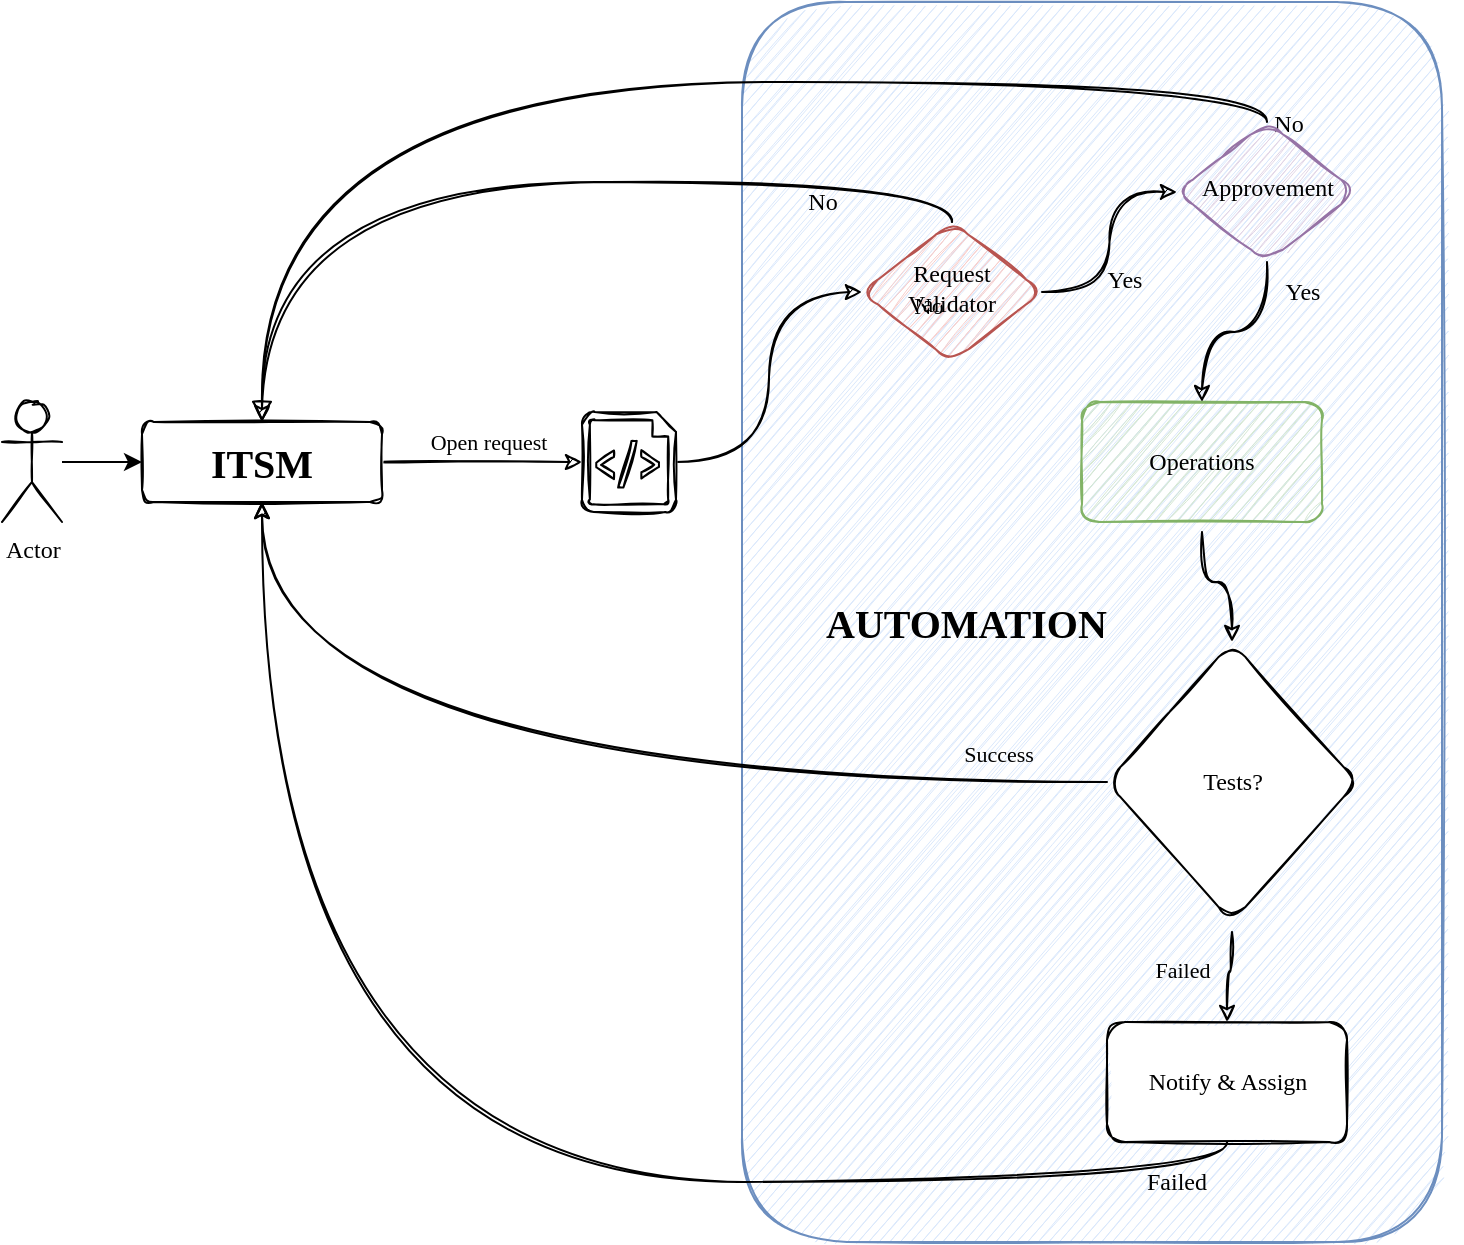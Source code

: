<mxfile version="14.1.2" type="github" pages="6">
  <diagram id="C5RBs43oDa-KdzZeNtuy" name="General View">
    <mxGraphModel dx="1298" dy="865" grid="1" gridSize="10" guides="1" tooltips="1" connect="1" arrows="1" fold="1" page="1" pageScale="1" pageWidth="827" pageHeight="1169" math="0" shadow="0">
      <root>
        <mxCell id="WIyWlLk6GJQsqaUBKTNV-0" />
        <mxCell id="WIyWlLk6GJQsqaUBKTNV-1" parent="WIyWlLk6GJQsqaUBKTNV-0" />
        <mxCell id="ShlEn4j8O6UnqASMVVu4-1" value="&lt;blockquote style=&quot;margin: 0px 0px 0px 40px ; border: none ; padding: 0px ; font-size: 12px&quot;&gt;&lt;/blockquote&gt;&lt;blockquote style=&quot;margin: 0px 0px 0px 40px ; border: none ; padding: 0px ; font-size: 20px&quot;&gt;&lt;font&gt;AUTOMATION&lt;/font&gt;&lt;/blockquote&gt;&lt;blockquote style=&quot;margin: 0px 0px 0px 40px ; border: none ; padding: 0px ; font-size: 12px&quot;&gt;&lt;/blockquote&gt;&lt;blockquote style=&quot;margin: 0px 0px 0px 40px ; border: none ; padding: 0px ; font-size: 12px&quot;&gt;&lt;/blockquote&gt;&lt;blockquote style=&quot;margin: 0px 0px 0px 40px ; border: none ; padding: 0px ; font-size: 12px&quot;&gt;&lt;/blockquote&gt;&lt;blockquote style=&quot;margin: 0px 0px 0px 40px ; border: none ; padding: 0px ; font-size: 12px&quot;&gt;&lt;/blockquote&gt;&lt;blockquote style=&quot;margin: 0px 0px 0px 40px ; border: none ; padding: 0px ; font-size: 12px&quot;&gt;&lt;/blockquote&gt;&lt;blockquote style=&quot;margin: 0px 0px 0px 40px ; border: none ; padding: 0px ; font-size: 12px&quot;&gt;&lt;/blockquote&gt;&lt;blockquote style=&quot;margin: 0px 0px 0px 40px ; border: none ; padding: 0px ; font-size: 12px&quot;&gt;&lt;/blockquote&gt;" style="whiteSpace=wrap;html=1;fontSize=12;glass=0;strokeWidth=1;shadow=0;align=left;sketch=1;rounded=1;labelBackgroundColor=none;labelPosition=center;verticalLabelPosition=middle;verticalAlign=middle;fontStyle=1;fillColor=#dae8fc;strokeColor=#6c8ebf;fontFamily=Comic Sans MS;" parent="WIyWlLk6GJQsqaUBKTNV-1" vertex="1">
          <mxGeometry x="390" y="80" width="350" height="620" as="geometry" />
        </mxCell>
        <mxCell id="ShlEn4j8O6UnqASMVVu4-2" style="edgeStyle=orthogonalEdgeStyle;orthogonalLoop=1;jettySize=auto;html=1;exitX=1;exitY=0.5;exitDx=0;exitDy=0;sketch=1;curved=1;entryX=0;entryY=0.5;entryDx=0;entryDy=0;entryPerimeter=0;fontFamily=Comic Sans MS;" parent="WIyWlLk6GJQsqaUBKTNV-1" source="WIyWlLk6GJQsqaUBKTNV-3" target="gfSIw2gubmKbZ-zP2BRi-3" edge="1">
          <mxGeometry relative="1" as="geometry">
            <mxPoint x="210" y="190" as="sourcePoint" />
            <mxPoint x="290" y="257.235" as="targetPoint" />
          </mxGeometry>
        </mxCell>
        <mxCell id="ShlEn4j8O6UnqASMVVu4-3" value="Open request" style="edgeLabel;html=1;align=center;verticalAlign=middle;resizable=0;points=[];sketch=1;rounded=1;fontFamily=Comic Sans MS;labelBackgroundColor=none;" parent="ShlEn4j8O6UnqASMVVu4-2" vertex="1" connectable="0">
          <mxGeometry x="-0.327" y="-1" relative="1" as="geometry">
            <mxPoint x="19.17" y="-11" as="offset" />
          </mxGeometry>
        </mxCell>
        <mxCell id="WIyWlLk6GJQsqaUBKTNV-3" value="ITSM" style="whiteSpace=wrap;html=1;fontSize=20;glass=0;strokeWidth=1;shadow=0;sketch=1;rounded=1;fontStyle=1;fontFamily=Comic Sans MS;" parent="WIyWlLk6GJQsqaUBKTNV-1" vertex="1">
          <mxGeometry x="90" y="290" width="120" height="40" as="geometry" />
        </mxCell>
        <mxCell id="WIyWlLk6GJQsqaUBKTNV-5" value="" style="edgeStyle=orthogonalEdgeStyle;html=1;jettySize=auto;orthogonalLoop=1;fontSize=11;endArrow=block;endFill=0;endSize=8;strokeWidth=1;shadow=0;labelBackgroundColor=none;entryX=0.5;entryY=0;entryDx=0;entryDy=0;exitX=0.5;exitY=0;exitDx=0;exitDy=0;sketch=1;curved=1;fontFamily=Comic Sans MS;" parent="WIyWlLk6GJQsqaUBKTNV-1" source="WIyWlLk6GJQsqaUBKTNV-6" target="WIyWlLk6GJQsqaUBKTNV-3" edge="1">
          <mxGeometry x="-0.804" y="10" relative="1" as="geometry">
            <mxPoint as="offset" />
            <mxPoint x="160" y="30" as="targetPoint" />
          </mxGeometry>
        </mxCell>
        <mxCell id="ShlEn4j8O6UnqASMVVu4-29" value="No" style="edgeLabel;html=1;align=center;verticalAlign=middle;resizable=0;points=[];fontSize=12;fontFamily=Comic Sans MS;labelBackgroundColor=none;" parent="WIyWlLk6GJQsqaUBKTNV-5" vertex="1" connectable="0">
          <mxGeometry x="-0.929" y="-3" relative="1" as="geometry">
            <mxPoint x="14.5" y="24" as="offset" />
          </mxGeometry>
        </mxCell>
        <mxCell id="WIyWlLk6GJQsqaUBKTNV-6" value="Approvement" style="rhombus;whiteSpace=wrap;html=1;shadow=0;fontFamily=Comic Sans MS;fontSize=12;align=center;strokeWidth=1;spacing=6;spacingTop=-4;sketch=1;rounded=1;fillColor=#e1d5e7;strokeColor=#9673a6;" parent="WIyWlLk6GJQsqaUBKTNV-1" vertex="1">
          <mxGeometry x="607.5" y="140" width="90" height="70" as="geometry" />
        </mxCell>
        <mxCell id="ShlEn4j8O6UnqASMVVu4-15" value="" style="edgeStyle=orthogonalEdgeStyle;orthogonalLoop=1;jettySize=auto;html=1;shadow=0;labelBackgroundColor=none;sourcePerimeterSpacing=5;endFill=0;sketch=1;curved=1;fontFamily=Comic Sans MS;" parent="WIyWlLk6GJQsqaUBKTNV-1" source="ShlEn4j8O6UnqASMVVu4-4" target="ShlEn4j8O6UnqASMVVu4-14" edge="1">
          <mxGeometry relative="1" as="geometry" />
        </mxCell>
        <mxCell id="ShlEn4j8O6UnqASMVVu4-4" value="Operations" style="whiteSpace=wrap;html=1;sketch=1;rounded=1;fontFamily=Comic Sans MS;fillColor=#d5e8d4;strokeColor=#82b366;" parent="WIyWlLk6GJQsqaUBKTNV-1" vertex="1">
          <mxGeometry x="560" y="280" width="120" height="60" as="geometry" />
        </mxCell>
        <mxCell id="ShlEn4j8O6UnqASMVVu4-16" style="edgeStyle=orthogonalEdgeStyle;orthogonalLoop=1;jettySize=auto;html=1;entryX=0.5;entryY=1;entryDx=0;entryDy=0;shadow=0;labelBackgroundColor=none;sourcePerimeterSpacing=5;endFill=0;sketch=1;curved=1;exitX=0;exitY=0.5;exitDx=0;exitDy=0;fontFamily=Comic Sans MS;" parent="WIyWlLk6GJQsqaUBKTNV-1" source="ShlEn4j8O6UnqASMVVu4-14" target="WIyWlLk6GJQsqaUBKTNV-3" edge="1">
          <mxGeometry relative="1" as="geometry" />
        </mxCell>
        <mxCell id="ShlEn4j8O6UnqASMVVu4-21" value="" style="edgeStyle=orthogonalEdgeStyle;orthogonalLoop=1;jettySize=auto;html=1;shadow=0;labelBackgroundColor=none;sourcePerimeterSpacing=5;endFill=0;sketch=1;curved=1;fontFamily=Comic Sans MS;" parent="WIyWlLk6GJQsqaUBKTNV-1" source="ShlEn4j8O6UnqASMVVu4-14" target="ShlEn4j8O6UnqASMVVu4-20" edge="1">
          <mxGeometry relative="1" as="geometry" />
        </mxCell>
        <mxCell id="ShlEn4j8O6UnqASMVVu4-22" value="Failed" style="edgeLabel;html=1;align=center;verticalAlign=middle;resizable=0;points=[];sketch=1;rounded=1;fontFamily=Comic Sans MS;labelBackgroundColor=none;" parent="ShlEn4j8O6UnqASMVVu4-21" vertex="1" connectable="0">
          <mxGeometry x="-0.2" relative="1" as="geometry">
            <mxPoint x="-25" as="offset" />
          </mxGeometry>
        </mxCell>
        <mxCell id="ShlEn4j8O6UnqASMVVu4-14" value="Tests?" style="rhombus;whiteSpace=wrap;html=1;sketch=1;rounded=1;fontFamily=Comic Sans MS;" parent="WIyWlLk6GJQsqaUBKTNV-1" vertex="1">
          <mxGeometry x="572.5" y="400" width="125" height="140" as="geometry" />
        </mxCell>
        <mxCell id="ShlEn4j8O6UnqASMVVu4-17" value="&lt;font&gt;Success&lt;/font&gt;" style="edgeLabel;html=1;align=center;verticalAlign=middle;resizable=0;points=[];sketch=1;rounded=1;fontFamily=Comic Sans MS;labelBackgroundColor=none;" parent="WIyWlLk6GJQsqaUBKTNV-1" vertex="1" connectable="0">
          <mxGeometry x="750" y="220" as="geometry">
            <mxPoint x="-232" y="236" as="offset" />
          </mxGeometry>
        </mxCell>
        <mxCell id="gfSIw2gubmKbZ-zP2BRi-6" style="edgeStyle=orthogonalEdgeStyle;curved=1;rounded=1;sketch=1;orthogonalLoop=1;jettySize=auto;html=1;entryX=0.5;entryY=1;entryDx=0;entryDy=0;fontFamily=Comic Sans MS;fontSize=12;exitX=0.5;exitY=1;exitDx=0;exitDy=0;" parent="WIyWlLk6GJQsqaUBKTNV-1" source="ShlEn4j8O6UnqASMVVu4-20" target="WIyWlLk6GJQsqaUBKTNV-3" edge="1">
          <mxGeometry relative="1" as="geometry" />
        </mxCell>
        <mxCell id="gfSIw2gubmKbZ-zP2BRi-7" value="Failed" style="edgeLabel;html=1;align=center;verticalAlign=middle;resizable=0;points=[];fontSize=12;fontFamily=Comic Sans MS;labelBackgroundColor=none;" parent="gfSIw2gubmKbZ-zP2BRi-6" vertex="1" connectable="0">
          <mxGeometry x="-0.878" y="-4" relative="1" as="geometry">
            <mxPoint x="6" y="4" as="offset" />
          </mxGeometry>
        </mxCell>
        <mxCell id="ShlEn4j8O6UnqASMVVu4-20" value="Notify &amp;amp; Assign" style="whiteSpace=wrap;html=1;sketch=1;rounded=1;fontFamily=Comic Sans MS;" parent="WIyWlLk6GJQsqaUBKTNV-1" vertex="1">
          <mxGeometry x="572.5" y="590" width="120" height="60" as="geometry" />
        </mxCell>
        <mxCell id="ShlEn4j8O6UnqASMVVu4-26" style="edgeStyle=orthogonalEdgeStyle;curved=1;rounded=1;sketch=1;orthogonalLoop=1;jettySize=auto;html=1;entryX=0;entryY=0.5;entryDx=0;entryDy=0;fontSize=12;exitX=1;exitY=0.5;exitDx=0;exitDy=0;exitPerimeter=0;fontFamily=Comic Sans MS;" parent="WIyWlLk6GJQsqaUBKTNV-1" source="gfSIw2gubmKbZ-zP2BRi-3" target="ShlEn4j8O6UnqASMVVu4-27" edge="1">
          <mxGeometry relative="1" as="geometry">
            <mxPoint x="360" y="257.235" as="sourcePoint" />
          </mxGeometry>
        </mxCell>
        <mxCell id="ShlEn4j8O6UnqASMVVu4-28" style="edgeStyle=orthogonalEdgeStyle;curved=1;rounded=1;sketch=1;orthogonalLoop=1;jettySize=auto;html=1;exitX=1;exitY=0.5;exitDx=0;exitDy=0;entryX=0;entryY=0.5;entryDx=0;entryDy=0;fontSize=12;fontFamily=Comic Sans MS;" parent="WIyWlLk6GJQsqaUBKTNV-1" source="ShlEn4j8O6UnqASMVVu4-27" target="WIyWlLk6GJQsqaUBKTNV-6" edge="1">
          <mxGeometry relative="1" as="geometry" />
        </mxCell>
        <mxCell id="ShlEn4j8O6UnqASMVVu4-30" value="Yes" style="edgeLabel;html=1;align=center;verticalAlign=middle;resizable=0;points=[];fontSize=12;fontFamily=Comic Sans MS;labelBackgroundColor=none;" parent="ShlEn4j8O6UnqASMVVu4-28" vertex="1" connectable="0">
          <mxGeometry x="-0.313" y="-7" relative="1" as="geometry">
            <mxPoint as="offset" />
          </mxGeometry>
        </mxCell>
        <mxCell id="ShlEn4j8O6UnqASMVVu4-31" style="edgeStyle=orthogonalEdgeStyle;curved=1;rounded=1;sketch=1;orthogonalLoop=1;jettySize=auto;html=1;exitX=0.5;exitY=0;exitDx=0;exitDy=0;fontSize=12;fontFamily=Comic Sans MS;entryX=0.5;entryY=0;entryDx=0;entryDy=0;" parent="WIyWlLk6GJQsqaUBKTNV-1" source="ShlEn4j8O6UnqASMVVu4-27" target="WIyWlLk6GJQsqaUBKTNV-3" edge="1">
          <mxGeometry relative="1" as="geometry">
            <mxPoint x="90" y="290" as="targetPoint" />
          </mxGeometry>
        </mxCell>
        <mxCell id="ShlEn4j8O6UnqASMVVu4-32" value="&lt;font&gt;No&lt;/font&gt;" style="edgeLabel;html=1;align=center;verticalAlign=middle;resizable=0;points=[];fontSize=12;fontFamily=Comic Sans MS;labelBackgroundColor=none;" parent="ShlEn4j8O6UnqASMVVu4-31" vertex="1" connectable="0">
          <mxGeometry x="-0.788" y="4" relative="1" as="geometry">
            <mxPoint x="19" y="58" as="offset" />
          </mxGeometry>
        </mxCell>
        <mxCell id="SAsPEKHZ5d0ezu6N17_6-0" value="No" style="edgeLabel;html=1;align=center;verticalAlign=middle;resizable=0;points=[];fontFamily=Comic Sans MS;labelBackgroundColor=none;fontSize=12;" parent="ShlEn4j8O6UnqASMVVu4-31" vertex="1" connectable="0">
          <mxGeometry x="-0.612" y="2" relative="1" as="geometry">
            <mxPoint x="9" y="8" as="offset" />
          </mxGeometry>
        </mxCell>
        <mxCell id="ShlEn4j8O6UnqASMVVu4-27" value="Request &lt;br&gt;Validator" style="rhombus;whiteSpace=wrap;html=1;shadow=0;fontFamily=Comic Sans MS;fontSize=12;align=center;strokeWidth=1;spacing=6;spacingTop=-4;sketch=1;rounded=1;fillColor=#f8cecc;strokeColor=#b85450;" parent="WIyWlLk6GJQsqaUBKTNV-1" vertex="1">
          <mxGeometry x="450" y="190" width="90" height="70" as="geometry" />
        </mxCell>
        <mxCell id="ShlEn4j8O6UnqASMVVu4-23" value="" style="edgeStyle=orthogonalEdgeStyle;curved=1;rounded=1;sketch=1;orthogonalLoop=1;jettySize=auto;html=1;entryX=0.5;entryY=0;entryDx=0;entryDy=0;fontSize=12;exitX=0.5;exitY=1;exitDx=0;exitDy=0;fontFamily=Comic Sans MS;" parent="WIyWlLk6GJQsqaUBKTNV-1" source="WIyWlLk6GJQsqaUBKTNV-6" target="ShlEn4j8O6UnqASMVVu4-4" edge="1">
          <mxGeometry x="-0.805" relative="1" as="geometry">
            <mxPoint x="653" y="230" as="sourcePoint" />
            <Array as="points" />
            <mxPoint as="offset" />
          </mxGeometry>
        </mxCell>
        <mxCell id="ShlEn4j8O6UnqASMVVu4-34" value="Yes" style="edgeLabel;html=1;align=center;verticalAlign=middle;resizable=0;points=[];fontSize=12;fontFamily=Comic Sans MS;labelBackgroundColor=none;" parent="ShlEn4j8O6UnqASMVVu4-23" vertex="1" connectable="0">
          <mxGeometry x="-0.473" y="-7" relative="1" as="geometry">
            <mxPoint x="24.5" y="-12" as="offset" />
          </mxGeometry>
        </mxCell>
        <mxCell id="gfSIw2gubmKbZ-zP2BRi-3" value="" style="aspect=fixed;pointerEvents=1;shadow=0;dashed=0;html=1;labelPosition=center;verticalLabelPosition=bottom;verticalAlign=top;align=center;shape=mxgraph.azure.script_file;rounded=1;labelBackgroundColor=none;sketch=1;fontFamily=Comic Sans MS;fontSize=12;" parent="WIyWlLk6GJQsqaUBKTNV-1" vertex="1">
          <mxGeometry x="310" y="285" width="47" height="50" as="geometry" />
        </mxCell>
        <mxCell id="fDGNAgd8ePa66vR91mnq-1" style="edgeStyle=orthogonalEdgeStyle;rounded=0;orthogonalLoop=1;jettySize=auto;html=1;entryX=0;entryY=0.5;entryDx=0;entryDy=0;fontFamily=Comic Sans MS;" parent="WIyWlLk6GJQsqaUBKTNV-1" source="fDGNAgd8ePa66vR91mnq-0" target="WIyWlLk6GJQsqaUBKTNV-3" edge="1">
          <mxGeometry relative="1" as="geometry" />
        </mxCell>
        <mxCell id="fDGNAgd8ePa66vR91mnq-0" value="Actor" style="shape=umlActor;verticalLabelPosition=bottom;verticalAlign=top;html=1;outlineConnect=0;rounded=0;sketch=1;fontFamily=Comic Sans MS;align=left;" parent="WIyWlLk6GJQsqaUBKTNV-1" vertex="1">
          <mxGeometry x="20" y="280" width="30" height="60" as="geometry" />
        </mxCell>
      </root>
    </mxGraphModel>
  </diagram>
  <diagram id="kbPTQ_NgtfnedUN2UF1S" name="ITSM">
    <mxGraphModel dx="1298" dy="865" grid="1" gridSize="10" guides="1" tooltips="1" connect="1" arrows="1" fold="1" page="1" pageScale="1" pageWidth="850" pageHeight="1100" math="0" shadow="0">
      <root>
        <mxCell id="ZwGuDi0SlZMXhdxnu4sK-0" />
        <mxCell id="ZwGuDi0SlZMXhdxnu4sK-1" parent="ZwGuDi0SlZMXhdxnu4sK-0" />
        <mxCell id="zZViMIi2V4s3SW9321Hg-0" style="edgeStyle=orthogonalEdgeStyle;rounded=0;sketch=1;orthogonalLoop=1;jettySize=auto;html=1;entryX=0;entryY=0.5;entryDx=0;entryDy=0;entryPerimeter=0;fontFamily=Comic Sans MS;fontSize=12;curved=1;" parent="ZwGuDi0SlZMXhdxnu4sK-1" target="JcJ4VcD4oqyEej1WG8dv-0" edge="1">
          <mxGeometry relative="1" as="geometry">
            <mxPoint x="620" y="520" as="sourcePoint" />
          </mxGeometry>
        </mxCell>
        <mxCell id="zZViMIi2V4s3SW9321Hg-1" value="Open request" style="edgeLabel;html=1;align=center;verticalAlign=middle;resizable=0;points=[];fontSize=12;fontFamily=Comic Sans MS;" parent="zZViMIi2V4s3SW9321Hg-0" vertex="1" connectable="0">
          <mxGeometry x="-0.515" y="-2" relative="1" as="geometry">
            <mxPoint x="-24" y="18" as="offset" />
          </mxGeometry>
        </mxCell>
        <mxCell id="ZwGuDi0SlZMXhdxnu4sK-2" value="" style="rounded=1;whiteSpace=wrap;html=1;sketch=1;" parent="ZwGuDi0SlZMXhdxnu4sK-1" vertex="1">
          <mxGeometry x="160" y="220" width="450" height="510" as="geometry" />
        </mxCell>
        <mxCell id="ZwGuDi0SlZMXhdxnu4sK-5" value="&lt;div&gt;{&lt;br&gt;&lt;/div&gt;&lt;div&gt;&amp;nbsp; &quot;kind&quot;: &quot;cloud/automation/virtualization/newVM&quot;,&lt;/div&gt;&lt;div&gt;&amp;nbsp; &quot;metadata&quot; : &quot;New VM requests for project xyz&quot;,&lt;/div&gt;&lt;div&gt;&amp;nbsp; &quot;spec&quot;: {&amp;nbsp;&lt;/div&gt;&lt;div&gt;&amp;nbsp; &amp;nbsp;&quot;vms&quot;:[{&lt;/div&gt;&lt;div&gt;&amp;nbsp; &amp;nbsp; &quot;namingConv&quot;:&quot;trcmysql*&quot;,&lt;/div&gt;&lt;div&gt;&amp;nbsp; &amp;nbsp; &quot;location&quot;: &quot;gebze&quot;,&lt;/div&gt;&lt;div&gt;&amp;nbsp; &amp;nbsp; &quot;count&quot; : 3,&lt;/div&gt;&lt;div&gt;&amp;nbsp; &amp;nbsp; &quot;properties&quot;:{&lt;/div&gt;&lt;div&gt;&amp;nbsp; &amp;nbsp; &amp;nbsp; &amp;nbsp; &amp;nbsp; &quot;memory&quot;:&quot;4Gi&quot;,&lt;/div&gt;&lt;div&gt;&amp;nbsp; &amp;nbsp; &amp;nbsp; &amp;nbsp; &amp;nbsp; &quot;cpu&quot;:&quot;500m&quot;,&lt;/div&gt;&lt;div&gt;&amp;nbsp; &amp;nbsp; &amp;nbsp; &amp;nbsp; &amp;nbsp; &quot;disks&quot;:&quot;...&quot;&lt;/div&gt;&lt;div&gt;&amp;nbsp; &amp;nbsp; &amp;nbsp;}&lt;/div&gt;&lt;div&gt;&amp;nbsp; &amp;nbsp;}]&lt;/div&gt;&lt;div&gt;&amp;nbsp; }&lt;/div&gt;&lt;div&gt;}&lt;/div&gt;&lt;div&gt;&lt;div&gt;&lt;div&gt;&lt;br&gt;&lt;/div&gt;&lt;/div&gt;&lt;/div&gt;" style="rounded=0;whiteSpace=wrap;html=1;align=left;verticalAlign=top;fillColor=#f5f5f5;strokeColor=#666666;fontColor=#333333;sketch=1;fontFamily=Comic Sans MS;" parent="ZwGuDi0SlZMXhdxnu4sK-1" vertex="1">
          <mxGeometry x="190" y="420" width="400" height="230" as="geometry" />
        </mxCell>
        <mxCell id="ZwGuDi0SlZMXhdxnu4sK-6" value="&lt;u&gt;&lt;font color=&quot;#0000ff&quot;&gt;Click here for samples&amp;nbsp;&lt;/font&gt;&lt;/u&gt;" style="text;html=1;strokeColor=none;fillColor=none;align=left;verticalAlign=middle;whiteSpace=wrap;rounded=0;sketch=1;fontFamily=Comic Sans MS;" parent="ZwGuDi0SlZMXhdxnu4sK-1" vertex="1">
          <mxGeometry x="190" y="665" width="200" height="20" as="geometry" />
        </mxCell>
        <mxCell id="ZwGuDi0SlZMXhdxnu4sK-7" value="Apply" style="rounded=1;whiteSpace=wrap;html=1;fillColor=#e1d5e7;strokeColor=#9673a6;sketch=1;fontFamily=Comic Sans MS;" parent="ZwGuDi0SlZMXhdxnu4sK-1" vertex="1">
          <mxGeometry x="505" y="660" width="85" height="30" as="geometry" />
        </mxCell>
        <mxCell id="ZwGuDi0SlZMXhdxnu4sK-8" value="New AUTOMATA Request&amp;nbsp;" style="text;html=1;strokeColor=none;fillColor=none;align=left;verticalAlign=middle;whiteSpace=wrap;rounded=0;fontStyle=1;fontFamily=Comic Sans MS;fontSize=17;" parent="ZwGuDi0SlZMXhdxnu4sK-1" vertex="1">
          <mxGeometry x="190" y="320" width="270" height="20" as="geometry" />
        </mxCell>
        <mxCell id="ZwGuDi0SlZMXhdxnu4sK-9" value="Configuration" style="text;html=1;strokeColor=none;fillColor=none;align=center;verticalAlign=middle;whiteSpace=wrap;rounded=0;fontStyle=1;fontFamily=Comic Sans MS;" parent="ZwGuDi0SlZMXhdxnu4sK-1" vertex="1">
          <mxGeometry x="190" y="390" width="80" height="20" as="geometry" />
        </mxCell>
        <mxCell id="PmuIRMevVkbDDUf2z2Sh-0" value="Configuration basically requires three main keys;&lt;br&gt;&lt;br&gt;&lt;b&gt;&lt;u&gt;kind:&lt;/u&gt;&lt;/b&gt;&lt;br&gt;&lt;ul&gt;&lt;li&gt;SCM repo address for automation template&lt;br&gt;&lt;/li&gt;&lt;li&gt;https://scm.turkcell/&amp;lt;group&amp;gt;/&amp;lt;subgroup&amp;gt;/&amp;lt;context&amp;gt;/&amp;lt;&amp;lt;template&amp;gt;&lt;/li&gt;&lt;/ul&gt;&lt;div&gt;&lt;b&gt;&lt;u&gt;metadata:&lt;/u&gt;&lt;/b&gt;&lt;/div&gt;&lt;div&gt;&lt;ul&gt;&lt;li&gt;Purpose of this AUTOMATA request&lt;/li&gt;&lt;/ul&gt;&lt;/div&gt;&lt;div&gt;&lt;b&gt;&lt;u&gt;spec:&lt;/u&gt;&lt;/b&gt;&lt;/div&gt;&lt;div&gt;&lt;ul&gt;&lt;li&gt;Required data for template&lt;br&gt;&lt;/li&gt;&lt;/ul&gt;&lt;/div&gt;" style="shape=callout;whiteSpace=wrap;html=1;perimeter=calloutPerimeter;rounded=0;labelBackgroundColor=none;sketch=1;fontFamily=Comic Sans MS;fontSize=12;align=left;position2=0.51;size=30;position=0.42;direction=south;verticalAlign=top;fillColor=#fff2cc;strokeColor=#d6b656;spacingLeft=10;" parent="ZwGuDi0SlZMXhdxnu4sK-1" vertex="1">
          <mxGeometry x="600" y="310" width="470" height="200" as="geometry" />
        </mxCell>
        <mxCell id="JcJ4VcD4oqyEej1WG8dv-0" value="" style="aspect=fixed;pointerEvents=1;shadow=0;dashed=0;html=1;labelPosition=center;verticalLabelPosition=bottom;verticalAlign=top;align=center;shape=mxgraph.azure.script_file;rounded=1;labelBackgroundColor=none;sketch=1;fontFamily=Comic Sans MS;fontSize=12;" parent="ZwGuDi0SlZMXhdxnu4sK-1" vertex="1">
          <mxGeometry x="880" y="580" width="47" height="50" as="geometry" />
        </mxCell>
        <mxCell id="g00QEM2Nc9eURir3z6fh-0" value="userID" style="rounded=1;whiteSpace=wrap;html=1;fontFamily=Comic Sans MS;" parent="ZwGuDi0SlZMXhdxnu4sK-1" vertex="1">
          <mxGeometry x="190" y="350" width="100" height="30" as="geometry" />
        </mxCell>
        <mxCell id="UvtH4BU-Qq8l_2koPZVS-1" value="Environment --&amp;gt; api?" style="rounded=1;whiteSpace=wrap;html=1;fontFamily=Comic Sans MS;" parent="ZwGuDi0SlZMXhdxnu4sK-1" vertex="1">
          <mxGeometry x="670" y="652.5" width="80" height="35" as="geometry" />
        </mxCell>
      </root>
    </mxGraphModel>
  </diagram>
  <diagram id="dRixfLr0wTDabUdjYCrA" name="Request Validator">
    <mxGraphModel dx="1298" dy="865" grid="1" gridSize="10" guides="1" tooltips="1" connect="1" arrows="1" fold="1" page="1" pageScale="1" pageWidth="850" pageHeight="1100" math="0" shadow="0">
      <root>
        <mxCell id="2kAmG3vUOwxvmFu0bS7L-0" />
        <mxCell id="2kAmG3vUOwxvmFu0bS7L-1" parent="2kAmG3vUOwxvmFu0bS7L-0" />
        <mxCell id="k5vdfobLECBV95GMhvwc-1" value="" style="edgeStyle=orthogonalEdgeStyle;rounded=0;orthogonalLoop=1;jettySize=auto;html=1;fontFamily=Comic Sans MS;fontSize=17;curved=1;sketch=1;" parent="2kAmG3vUOwxvmFu0bS7L-1" source="figsIY_pF3wrsoyXnfVp-1" target="k5vdfobLECBV95GMhvwc-0" edge="1">
          <mxGeometry relative="1" as="geometry" />
        </mxCell>
        <mxCell id="k5vdfobLECBV95GMhvwc-3" value="Yes" style="edgeLabel;html=1;align=center;verticalAlign=middle;resizable=0;points=[];fontSize=12;fontFamily=Comic Sans MS;sketch=1;" parent="k5vdfobLECBV95GMhvwc-1" vertex="1" connectable="0">
          <mxGeometry x="-0.229" relative="1" as="geometry">
            <mxPoint as="offset" />
          </mxGeometry>
        </mxCell>
        <mxCell id="figsIY_pF3wrsoyXnfVp-1" value="" style="rhombus;whiteSpace=wrap;html=1;rounded=1;shadow=0;dashed=0;fontFamily=Comic Sans MS;verticalAlign=top;fillColor=#f8cecc;strokeColor=#b85450;sketch=1;" parent="2kAmG3vUOwxvmFu0bS7L-1" vertex="1">
          <mxGeometry x="151" y="150" width="699.5" height="250" as="geometry" />
        </mxCell>
        <mxCell id="OQpcWUdFNw7sNFs6iVXB-3" style="edgeStyle=orthogonalEdgeStyle;rounded=0;orthogonalLoop=1;jettySize=auto;html=1;entryX=0.008;entryY=0.505;entryDx=0;entryDy=0;entryPerimeter=0;fontFamily=Comic Sans MS;fontSize=12;curved=1;sketch=1;" parent="2kAmG3vUOwxvmFu0bS7L-1" source="figsIY_pF3wrsoyXnfVp-0" target="figsIY_pF3wrsoyXnfVp-1" edge="1">
          <mxGeometry relative="1" as="geometry" />
        </mxCell>
        <mxCell id="figsIY_pF3wrsoyXnfVp-0" value="" style="aspect=fixed;pointerEvents=1;shadow=0;dashed=0;html=1;labelPosition=center;verticalLabelPosition=bottom;verticalAlign=top;align=center;shape=mxgraph.azure.script_file;rounded=1;labelBackgroundColor=none;fontFamily=Comic Sans MS;fontSize=12;sketch=1;" parent="2kAmG3vUOwxvmFu0bS7L-1" vertex="1">
          <mxGeometry x="20" y="360" width="47" height="50" as="geometry" />
        </mxCell>
        <mxCell id="XbpTkTSKmIq-2dIbzLei-3" style="edgeStyle=orthogonalEdgeStyle;rounded=0;orthogonalLoop=1;jettySize=auto;html=1;exitX=0.5;exitY=1;exitDx=0;exitDy=0;entryX=0;entryY=0.5;entryDx=0;entryDy=0;fontFamily=Comic Sans MS;fontSize=12;curved=1;sketch=1;" parent="2kAmG3vUOwxvmFu0bS7L-1" source="figsIY_pF3wrsoyXnfVp-3" target="XbpTkTSKmIq-2dIbzLei-0" edge="1">
          <mxGeometry relative="1" as="geometry">
            <Array as="points">
              <mxPoint x="380" y="320" />
              <mxPoint x="501" y="320" />
              <mxPoint x="501" y="540" />
            </Array>
          </mxGeometry>
        </mxCell>
        <mxCell id="OQpcWUdFNw7sNFs6iVXB-2" value="Failed" style="edgeLabel;html=1;align=center;verticalAlign=middle;resizable=0;points=[];fontSize=12;fontFamily=Comic Sans MS;sketch=1;" parent="XbpTkTSKmIq-2dIbzLei-3" vertex="1" connectable="0">
          <mxGeometry x="-0.746" relative="1" as="geometry">
            <mxPoint x="-17.5" as="offset" />
          </mxGeometry>
        </mxCell>
        <mxCell id="OQpcWUdFNw7sNFs6iVXB-0" style="edgeStyle=orthogonalEdgeStyle;rounded=0;orthogonalLoop=1;jettySize=auto;html=1;entryX=0;entryY=0.5;entryDx=0;entryDy=0;fontFamily=Comic Sans MS;fontSize=12;curved=1;sketch=1;" parent="2kAmG3vUOwxvmFu0bS7L-1" source="figsIY_pF3wrsoyXnfVp-3" target="figsIY_pF3wrsoyXnfVp-4" edge="1">
          <mxGeometry relative="1" as="geometry" />
        </mxCell>
        <mxCell id="KHtbF0g761qVnhBWROM0-0" value="Passed" style="edgeLabel;html=1;align=center;verticalAlign=middle;resizable=0;points=[];fontSize=12;fontFamily=Comic Sans MS;sketch=1;" parent="OQpcWUdFNw7sNFs6iVXB-0" vertex="1" connectable="0">
          <mxGeometry x="-0.269" y="2" relative="1" as="geometry">
            <mxPoint as="offset" />
          </mxGeometry>
        </mxCell>
        <mxCell id="figsIY_pF3wrsoyXnfVp-3" value="Syntax &amp;nbsp;Review" style="rounded=1;whiteSpace=wrap;html=1;labelBackgroundColor=none;fontFamily=Comic Sans MS;fontSize=12;align=center;sketch=1;" parent="2kAmG3vUOwxvmFu0bS7L-1" vertex="1">
          <mxGeometry x="320" y="240" width="120" height="60" as="geometry" />
        </mxCell>
        <mxCell id="XbpTkTSKmIq-2dIbzLei-1" style="edgeStyle=orthogonalEdgeStyle;rounded=0;orthogonalLoop=1;jettySize=auto;html=1;exitX=0.5;exitY=1;exitDx=0;exitDy=0;entryX=0.5;entryY=0;entryDx=0;entryDy=0;fontFamily=Comic Sans MS;fontSize=12;curved=1;sketch=1;" parent="2kAmG3vUOwxvmFu0bS7L-1" source="figsIY_pF3wrsoyXnfVp-4" target="XbpTkTSKmIq-2dIbzLei-0" edge="1">
          <mxGeometry relative="1" as="geometry">
            <mxPoint x="640" y="330" as="sourcePoint" />
            <mxPoint x="830" y="540" as="targetPoint" />
            <Array as="points">
              <mxPoint x="620" y="320" />
              <mxPoint x="810" y="320" />
            </Array>
          </mxGeometry>
        </mxCell>
        <mxCell id="XbpTkTSKmIq-2dIbzLei-2" value="Failed" style="edgeLabel;html=1;align=center;verticalAlign=middle;resizable=0;points=[];fontSize=12;fontFamily=Comic Sans MS;labelBackgroundColor=#ffffff;sketch=1;" parent="XbpTkTSKmIq-2dIbzLei-1" vertex="1" connectable="0">
          <mxGeometry x="-0.905" y="1" relative="1" as="geometry">
            <mxPoint x="39" y="0.83" as="offset" />
          </mxGeometry>
        </mxCell>
        <mxCell id="OQpcWUdFNw7sNFs6iVXB-5" style="edgeStyle=orthogonalEdgeStyle;rounded=0;orthogonalLoop=1;jettySize=auto;html=1;exitX=0.5;exitY=0;exitDx=0;exitDy=0;entryX=0.5;entryY=1;entryDx=0;entryDy=0;fontFamily=Comic Sans MS;fontSize=12;curved=1;sketch=1;" parent="2kAmG3vUOwxvmFu0bS7L-1" source="figsIY_pF3wrsoyXnfVp-4" target="-DM552vllMKrZF14BA4Z-0" edge="1">
          <mxGeometry relative="1" as="geometry">
            <mxPoint x="588.0" y="99.0" as="targetPoint" />
          </mxGeometry>
        </mxCell>
        <mxCell id="figsIY_pF3wrsoyXnfVp-4" value="Template Controller" style="whiteSpace=wrap;html=1;rounded=1;fontFamily=Comic Sans MS;sketch=1;" parent="2kAmG3vUOwxvmFu0bS7L-1" vertex="1">
          <mxGeometry x="560" y="240" width="120" height="60" as="geometry" />
        </mxCell>
        <mxCell id="XbpTkTSKmIq-2dIbzLei-0" value="Notify &amp;amp; Assign" style="whiteSpace=wrap;html=1;rounded=1;fontFamily=Comic Sans MS;sketch=1;" parent="2kAmG3vUOwxvmFu0bS7L-1" vertex="1">
          <mxGeometry x="750" y="510" width="120" height="60" as="geometry" />
        </mxCell>
        <mxCell id="OQpcWUdFNw7sNFs6iVXB-9" value="&lt;ul&gt;&lt;li&gt;Syntax of configuration&lt;/li&gt;&lt;/ul&gt;" style="shape=callout;whiteSpace=wrap;html=1;perimeter=calloutPerimeter;rounded=0;labelBackgroundColor=none;fontFamily=Comic Sans MS;fontSize=12;align=center;position2=0.92;fillColor=#ffe6cc;strokeColor=#d79b00;sketch=1;" parent="2kAmG3vUOwxvmFu0bS7L-1" vertex="1">
          <mxGeometry x="210" y="160" width="130" height="80" as="geometry" />
        </mxCell>
        <mxCell id="OQpcWUdFNw7sNFs6iVXB-10" value="&lt;ul&gt;&lt;li&gt;Template exists?&lt;br&gt;&lt;/li&gt;&lt;li&gt;&lt;div&gt;Met required data?&lt;/div&gt;&lt;/li&gt;&lt;/ul&gt;" style="shape=callout;whiteSpace=wrap;html=1;perimeter=calloutPerimeter;rounded=0;labelBackgroundColor=none;fontFamily=Comic Sans MS;fontSize=12;align=left;position2=0.17;fillColor=#ffe6cc;strokeColor=#d79b00;size=30;position=0.47;sketch=1;" parent="2kAmG3vUOwxvmFu0bS7L-1" vertex="1">
          <mxGeometry x="650" y="140" width="190" height="100" as="geometry" />
        </mxCell>
        <mxCell id="k5vdfobLECBV95GMhvwc-0" value="Approment" style="rhombus;whiteSpace=wrap;html=1;rounded=1;shadow=0;dashed=0;fontFamily=Comic Sans MS;verticalAlign=middle;sketch=1;fillColor=#e1d5e7;strokeColor=#9673a6;" parent="2kAmG3vUOwxvmFu0bS7L-1" vertex="1">
          <mxGeometry x="930.5" y="220" width="129.5" height="110" as="geometry" />
        </mxCell>
        <mxCell id="-DM552vllMKrZF14BA4Z-0" value="" style="shape=image;html=1;verticalAlign=top;verticalLabelPosition=bottom;labelBackgroundColor=#ffffff;imageAspect=0;aspect=fixed;image=https://cdn4.iconfinder.com/data/icons/logos-and-brands-2/424/141_Git_logo_logos-128.png;shadow=1;fillColor=#000000;gradientColor=none;fontFamily=Comic Sans MS;fontSize=12;fontColor=#000000;align=left;labelBorderColor=none;imageBorder=#000000;strokeWidth=2;imageBackground=#ffffff;sketch=1;rounded=1;" parent="2kAmG3vUOwxvmFu0bS7L-1" vertex="1">
          <mxGeometry x="560" y="60" width="50" height="50" as="geometry" />
        </mxCell>
      </root>
    </mxGraphModel>
  </diagram>
  <diagram name="Request Review" id="pd_ZvKmMmbNw-WA0SEZm">
    <mxGraphModel dx="2148" dy="865" grid="1" gridSize="10" guides="1" tooltips="1" connect="1" arrows="1" fold="1" page="1" pageScale="1" pageWidth="850" pageHeight="1100" math="0" shadow="0">
      <root>
        <mxCell id="LP6d3ndNg1A1U3eVMwpm-0" />
        <mxCell id="LP6d3ndNg1A1U3eVMwpm-1" parent="LP6d3ndNg1A1U3eVMwpm-0" />
        <mxCell id="LP6d3ndNg1A1U3eVMwpm-4" value="" style="rhombus;whiteSpace=wrap;html=1;shadow=0;dashed=0;fontFamily=Comic Sans MS;verticalAlign=top;fillColor=#e1d5e7;strokeColor=#9673a6;sketch=1;rounded=1;" parent="LP6d3ndNg1A1U3eVMwpm-1" vertex="1">
          <mxGeometry x="130" y="130" width="890" height="310" as="geometry" />
        </mxCell>
        <mxCell id="LP6d3ndNg1A1U3eVMwpm-7" style="edgeStyle=orthogonalEdgeStyle;orthogonalLoop=1;jettySize=auto;html=1;exitX=0.5;exitY=1;exitDx=0;exitDy=0;entryX=0;entryY=0.5;entryDx=0;entryDy=0;fontFamily=Comic Sans MS;fontSize=12;curved=1;sketch=1;" parent="LP6d3ndNg1A1U3eVMwpm-1" source="LP6d3ndNg1A1U3eVMwpm-11" target="LP6d3ndNg1A1U3eVMwpm-16" edge="1">
          <mxGeometry relative="1" as="geometry" />
        </mxCell>
        <mxCell id="LP6d3ndNg1A1U3eVMwpm-8" value="Failed" style="edgeLabel;html=1;align=center;verticalAlign=middle;resizable=0;points=[];fontSize=12;fontFamily=Comic Sans MS;sketch=1;rounded=1;" parent="LP6d3ndNg1A1U3eVMwpm-7" vertex="1" connectable="0">
          <mxGeometry x="-0.746" relative="1" as="geometry">
            <mxPoint x="-17.5" as="offset" />
          </mxGeometry>
        </mxCell>
        <mxCell id="LP6d3ndNg1A1U3eVMwpm-9" style="edgeStyle=orthogonalEdgeStyle;orthogonalLoop=1;jettySize=auto;html=1;entryX=0;entryY=0.5;entryDx=0;entryDy=0;fontFamily=Comic Sans MS;fontSize=12;curved=1;sketch=1;" parent="LP6d3ndNg1A1U3eVMwpm-1" source="LP6d3ndNg1A1U3eVMwpm-11" target="LP6d3ndNg1A1U3eVMwpm-15" edge="1">
          <mxGeometry relative="1" as="geometry" />
        </mxCell>
        <mxCell id="LP6d3ndNg1A1U3eVMwpm-10" value="Passed" style="edgeLabel;html=1;align=center;verticalAlign=middle;resizable=0;points=[];fontSize=12;fontFamily=Comic Sans MS;sketch=1;rounded=1;" parent="LP6d3ndNg1A1U3eVMwpm-9" vertex="1" connectable="0">
          <mxGeometry x="-0.269" y="2" relative="1" as="geometry">
            <mxPoint as="offset" />
          </mxGeometry>
        </mxCell>
        <mxCell id="PFzdiJpTfqQJTuxC6oxF-1" style="edgeStyle=orthogonalEdgeStyle;orthogonalLoop=1;jettySize=auto;html=1;sketch=1;curved=1;" parent="LP6d3ndNg1A1U3eVMwpm-1" source="LP6d3ndNg1A1U3eVMwpm-11" target="0bqF4gIfUEEV-AuAFHuO-0" edge="1">
          <mxGeometry relative="1" as="geometry">
            <mxPoint x="910" y="470" as="targetPoint" />
            <Array as="points">
              <mxPoint x="470" y="270" />
              <mxPoint x="470" y="70" />
              <mxPoint x="1070" y="70" />
            </Array>
          </mxGeometry>
        </mxCell>
        <mxCell id="PFzdiJpTfqQJTuxC6oxF-2" value="Auto Approve" style="edgeLabel;html=1;align=center;verticalAlign=middle;resizable=0;points=[];" parent="PFzdiJpTfqQJTuxC6oxF-1" vertex="1" connectable="0">
          <mxGeometry x="-0.387" y="4" relative="1" as="geometry">
            <mxPoint x="152" y="4" as="offset" />
          </mxGeometry>
        </mxCell>
        <mxCell id="LP6d3ndNg1A1U3eVMwpm-11" value="Find Approvers" style="whiteSpace=wrap;html=1;labelBackgroundColor=none;fontFamily=Comic Sans MS;fontSize=12;align=center;sketch=1;rounded=1;" parent="LP6d3ndNg1A1U3eVMwpm-1" vertex="1">
          <mxGeometry x="350" y="235" width="90" height="70" as="geometry" />
        </mxCell>
        <mxCell id="LP6d3ndNg1A1U3eVMwpm-12" style="edgeStyle=orthogonalEdgeStyle;orthogonalLoop=1;jettySize=auto;html=1;fontFamily=Comic Sans MS;fontSize=12;curved=1;exitX=0.5;exitY=1;exitDx=0;exitDy=0;entryX=0;entryY=0.5;entryDx=0;entryDy=0;sketch=1;" parent="LP6d3ndNg1A1U3eVMwpm-1" source="LP6d3ndNg1A1U3eVMwpm-15" target="LP6d3ndNg1A1U3eVMwpm-16" edge="1">
          <mxGeometry relative="1" as="geometry">
            <mxPoint x="420" y="540" as="sourcePoint" />
            <mxPoint x="670" y="660" as="targetPoint" />
          </mxGeometry>
        </mxCell>
        <mxCell id="LP6d3ndNg1A1U3eVMwpm-13" value="Failed" style="edgeLabel;html=1;align=center;verticalAlign=middle;resizable=0;points=[];fontSize=12;fontFamily=Comic Sans MS;labelBackgroundColor=#ffffff;sketch=1;rounded=1;" parent="LP6d3ndNg1A1U3eVMwpm-12" vertex="1" connectable="0">
          <mxGeometry x="-0.905" y="1" relative="1" as="geometry">
            <mxPoint x="-1" y="31" as="offset" />
          </mxGeometry>
        </mxCell>
        <mxCell id="LP6d3ndNg1A1U3eVMwpm-14" style="edgeStyle=orthogonalEdgeStyle;orthogonalLoop=1;jettySize=auto;html=1;exitX=0.5;exitY=0;exitDx=0;exitDy=0;entryX=0.5;entryY=1;entryDx=0;entryDy=0;fontFamily=Comic Sans MS;fontSize=12;curved=1;labelBorderColor=#000000;sketch=1;" parent="LP6d3ndNg1A1U3eVMwpm-1" source="LP6d3ndNg1A1U3eVMwpm-11" target="dzOZ8-Xr0CqFbGmkqOzm-11" edge="1">
          <mxGeometry relative="1" as="geometry">
            <mxPoint x="588" y="99" as="targetPoint" />
          </mxGeometry>
        </mxCell>
        <mxCell id="UfgqHszwBzKYm2AluAMo-7" value="" style="edgeStyle=orthogonalEdgeStyle;curved=1;orthogonalLoop=1;jettySize=auto;html=1;fontFamily=Comic Sans MS;fontSize=12;fontColor=#000000;sketch=1;" parent="LP6d3ndNg1A1U3eVMwpm-1" source="LP6d3ndNg1A1U3eVMwpm-15" target="UfgqHszwBzKYm2AluAMo-0" edge="1">
          <mxGeometry relative="1" as="geometry" />
        </mxCell>
        <mxCell id="LP6d3ndNg1A1U3eVMwpm-15" value="Notify approver" style="whiteSpace=wrap;html=1;fontFamily=Comic Sans MS;sketch=1;rounded=1;" parent="LP6d3ndNg1A1U3eVMwpm-1" vertex="1">
          <mxGeometry x="520" y="240" width="120" height="60" as="geometry" />
        </mxCell>
        <mxCell id="LP6d3ndNg1A1U3eVMwpm-16" value="Notify &amp;amp; Assign" style="whiteSpace=wrap;html=1;fontFamily=Comic Sans MS;sketch=1;rounded=1;" parent="LP6d3ndNg1A1U3eVMwpm-1" vertex="1">
          <mxGeometry x="750" y="510" width="120" height="60" as="geometry" />
        </mxCell>
        <mxCell id="LP6d3ndNg1A1U3eVMwpm-18" value="&lt;ul&gt;&lt;li&gt;Gets reviewers list from template&lt;/li&gt;&lt;/ul&gt;" style="shape=callout;whiteSpace=wrap;html=1;perimeter=calloutPerimeter;labelBackgroundColor=none;fontFamily=Comic Sans MS;fontSize=12;align=center;position2=0.92;fillColor=#ffe6cc;strokeColor=#d79b00;sketch=1;rounded=1;" parent="LP6d3ndNg1A1U3eVMwpm-1" vertex="1">
          <mxGeometry x="130" y="130" width="200" height="110" as="geometry" />
        </mxCell>
        <mxCell id="Utn0kGYC2MX6-OakzqyM-1" style="edgeStyle=orthogonalEdgeStyle;curved=1;orthogonalLoop=1;jettySize=auto;html=1;entryX=0;entryY=0.5;entryDx=0;entryDy=0;fontFamily=Comic Sans MS;fontSize=12;sketch=1;" parent="LP6d3ndNg1A1U3eVMwpm-1" source="Utn0kGYC2MX6-OakzqyM-0" target="LP6d3ndNg1A1U3eVMwpm-4" edge="1">
          <mxGeometry relative="1" as="geometry" />
        </mxCell>
        <mxCell id="Utn0kGYC2MX6-OakzqyM-2" value="Yes" style="edgeLabel;html=1;align=center;verticalAlign=middle;resizable=0;points=[];fontSize=12;fontFamily=Comic Sans MS;sketch=1;rounded=1;" parent="Utn0kGYC2MX6-OakzqyM-1" vertex="1" connectable="0">
          <mxGeometry x="-0.098" y="3" relative="1" as="geometry">
            <mxPoint x="1" as="offset" />
          </mxGeometry>
        </mxCell>
        <mxCell id="Utn0kGYC2MX6-OakzqyM-0" value="Request Validator" style="rhombus;whiteSpace=wrap;html=1;shadow=0;dashed=0;fontFamily=Comic Sans MS;verticalAlign=middle;sketch=1;rounded=1;" parent="LP6d3ndNg1A1U3eVMwpm-1" vertex="1">
          <mxGeometry x="-90" y="220" width="129.5" height="110" as="geometry" />
        </mxCell>
        <mxCell id="dzOZ8-Xr0CqFbGmkqOzm-11" value="" style="shape=image;html=1;verticalAlign=top;verticalLabelPosition=bottom;labelBackgroundColor=#ffffff;imageAspect=0;aspect=fixed;image=https://cdn4.iconfinder.com/data/icons/logos-and-brands-2/424/141_Git_logo_logos-128.png;shadow=1;fillColor=#000000;gradientColor=none;fontFamily=Comic Sans MS;fontSize=12;fontColor=#000000;align=left;labelBorderColor=none;imageBorder=#000000;strokeWidth=2;imageBackground=#ffffff;sketch=1;rounded=1;" parent="LP6d3ndNg1A1U3eVMwpm-1" vertex="1">
          <mxGeometry x="380" y="100" width="50" height="50" as="geometry" />
        </mxCell>
        <mxCell id="0bqF4gIfUEEV-AuAFHuO-0" value="Operations Controller" style="whiteSpace=wrap;html=1;shadow=0;dashed=0;fontFamily=Comic Sans MS;verticalAlign=middle;strokeColor=#82b366;fillColor=#d5e8d4;sketch=1;rounded=1;" parent="LP6d3ndNg1A1U3eVMwpm-1" vertex="1">
          <mxGeometry x="1010" y="310" width="120" height="60" as="geometry" />
        </mxCell>
        <mxCell id="UfgqHszwBzKYm2AluAMo-6" value="" style="edgeStyle=orthogonalEdgeStyle;curved=1;orthogonalLoop=1;jettySize=auto;html=1;fontFamily=Comic Sans MS;fontSize=12;fontColor=#000000;sketch=1;" parent="LP6d3ndNg1A1U3eVMwpm-1" source="UfgqHszwBzKYm2AluAMo-0" target="UfgqHszwBzKYm2AluAMo-5" edge="1">
          <mxGeometry relative="1" as="geometry" />
        </mxCell>
        <mxCell id="UfgqHszwBzKYm2AluAMo-0" value="Reviewer" style="shape=umlActor;verticalLabelPosition=bottom;verticalAlign=top;html=1;outlineConnect=0;shadow=1;labelBackgroundColor=none;strokeWidth=2;gradientColor=none;fontFamily=Comic Sans MS;fontSize=12;fontColor=#000000;align=center;fillColor=none;sketch=1;rounded=1;" parent="LP6d3ndNg1A1U3eVMwpm-1" vertex="1">
          <mxGeometry x="680" y="240" width="30" height="60" as="geometry" />
        </mxCell>
        <mxCell id="UfgqHszwBzKYm2AluAMo-8" style="edgeStyle=orthogonalEdgeStyle;curved=1;orthogonalLoop=1;jettySize=auto;html=1;exitX=1;exitY=0.5;exitDx=0;exitDy=0;entryX=0;entryY=0.5;entryDx=0;entryDy=0;fontFamily=Comic Sans MS;fontSize=12;fontColor=#000000;sketch=1;" parent="LP6d3ndNg1A1U3eVMwpm-1" source="UfgqHszwBzKYm2AluAMo-5" target="0bqF4gIfUEEV-AuAFHuO-0" edge="1">
          <mxGeometry relative="1" as="geometry" />
        </mxCell>
        <mxCell id="UfgqHszwBzKYm2AluAMo-11" value="Yes" style="edgeLabel;html=1;align=center;verticalAlign=middle;resizable=0;points=[];fontSize=12;fontFamily=Comic Sans MS;fontColor=#000000;sketch=1;rounded=1;" parent="UfgqHszwBzKYm2AluAMo-8" vertex="1" connectable="0">
          <mxGeometry x="-0.668" y="-2" relative="1" as="geometry">
            <mxPoint x="-6" y="-2" as="offset" />
          </mxGeometry>
        </mxCell>
        <mxCell id="UfgqHszwBzKYm2AluAMo-9" style="edgeStyle=orthogonalEdgeStyle;curved=1;orthogonalLoop=1;jettySize=auto;html=1;exitX=0.5;exitY=1;exitDx=0;exitDy=0;entryX=0.5;entryY=0;entryDx=0;entryDy=0;fontFamily=Comic Sans MS;fontSize=12;fontColor=#000000;sketch=1;" parent="LP6d3ndNg1A1U3eVMwpm-1" source="UfgqHszwBzKYm2AluAMo-5" target="LP6d3ndNg1A1U3eVMwpm-16" edge="1">
          <mxGeometry relative="1" as="geometry" />
        </mxCell>
        <mxCell id="UfgqHszwBzKYm2AluAMo-10" value="No" style="edgeLabel;html=1;align=center;verticalAlign=middle;resizable=0;points=[];fontSize=12;fontFamily=Comic Sans MS;fontColor=#000000;sketch=1;rounded=1;" parent="UfgqHszwBzKYm2AluAMo-9" vertex="1" connectable="0">
          <mxGeometry x="-0.752" y="1" relative="1" as="geometry">
            <mxPoint as="offset" />
          </mxGeometry>
        </mxCell>
        <mxCell id="UfgqHszwBzKYm2AluAMo-5" value="Approved?" style="rhombus;whiteSpace=wrap;html=1;shadow=1;labelBackgroundColor=#ffffff;strokeWidth=1;gradientColor=none;fontFamily=Comic Sans MS;fontSize=12;fontColor=#000000;align=center;sketch=1;rounded=1;" parent="LP6d3ndNg1A1U3eVMwpm-1" vertex="1">
          <mxGeometry x="760" y="230" width="80" height="80" as="geometry" />
        </mxCell>
        <mxCell id="PFzdiJpTfqQJTuxC6oxF-0" value="&lt;ul&gt;&lt;li&gt;Reviews and approves request&lt;/li&gt;&lt;li&gt;&lt;div style=&quot;text-align: left&quot;&gt;CAB required?&lt;/div&gt;&lt;/li&gt;&lt;/ul&gt;" style="shape=callout;whiteSpace=wrap;html=1;perimeter=calloutPerimeter;fillColor=#fff2cc;strokeColor=#d6b656;sketch=1;size=30;position=0.32;base=30;position2=0.2;" parent="LP6d3ndNg1A1U3eVMwpm-1" vertex="1">
          <mxGeometry x="685" y="140" width="230" height="70" as="geometry" />
        </mxCell>
      </root>
    </mxGraphModel>
  </diagram>
  <diagram id="9vXuktgmm0Vk4heb5uOA" name="Operations">
    <mxGraphModel dx="2148" dy="1965" grid="1" gridSize="10" guides="1" tooltips="1" connect="1" arrows="1" fold="1" page="1" pageScale="1" pageWidth="850" pageHeight="1100" math="0" shadow="0">
      <root>
        <mxCell id="s8QrK46ZnGRgO-wMD9Xm-0" />
        <mxCell id="s8QrK46ZnGRgO-wMD9Xm-1" parent="s8QrK46ZnGRgO-wMD9Xm-0" />
        <mxCell id="jeJkxBsWPUVzSjorvsFh-3" value="" style="rounded=1;whiteSpace=wrap;html=1;shadow=1;labelBackgroundColor=none;strokeColor=#000000;strokeWidth=1;fillColor=none;gradientColor=none;fontFamily=Comic Sans MS;fontSize=12;fontColor=#000000;align=center;spacing=2;sketch=1;" parent="s8QrK46ZnGRgO-wMD9Xm-1" vertex="1">
          <mxGeometry x="-185" y="-220" width="810" height="290" as="geometry" />
        </mxCell>
        <mxCell id="WcpOB6Yh87OXZ1UJatT--2" value="" style="rounded=1;whiteSpace=wrap;html=1;shadow=0;fontFamily=Comic Sans MS;fontSize=12;sketch=1;" parent="s8QrK46ZnGRgO-wMD9Xm-1" vertex="1">
          <mxGeometry x="-50" y="-190" width="390" height="220" as="geometry" />
        </mxCell>
        <mxCell id="s8QrK46ZnGRgO-wMD9Xm-2" value="" style="rounded=1;whiteSpace=wrap;html=1;shadow=1;labelBackgroundColor=#ffffff;strokeColor=#82b366;strokeWidth=1;fillColor=#d5e8d4;fontFamily=Comic Sans MS;fontSize=12;align=center;sketch=1;" parent="s8QrK46ZnGRgO-wMD9Xm-1" vertex="1">
          <mxGeometry x="-190" y="140" width="820" height="420" as="geometry" />
        </mxCell>
        <mxCell id="2vr2lYpO6t45jRWmbz-B-0" value="" style="shape=image;html=1;verticalAlign=top;verticalLabelPosition=bottom;labelBackgroundColor=#ffffff;imageAspect=0;aspect=fixed;image=https://cdn4.iconfinder.com/data/icons/logos-and-brands-2/424/141_Git_logo_logos-128.png;shadow=1;fillColor=#000000;gradientColor=none;fontFamily=Comic Sans MS;fontSize=12;fontColor=#000000;align=left;labelBorderColor=none;imageBorder=#000000;strokeWidth=2;imageBackground=#ffffff;rounded=1;sketch=1;" parent="s8QrK46ZnGRgO-wMD9Xm-1" vertex="1">
          <mxGeometry x="-170" y="-200" width="50" height="50" as="geometry" />
        </mxCell>
        <mxCell id="2vr2lYpO6t45jRWmbz-B-1" value="" style="shape=image;html=1;verticalAlign=top;verticalLabelPosition=bottom;labelBackgroundColor=#ffffff;imageAspect=0;aspect=fixed;image=https://cdn3.iconfinder.com/data/icons/ink-social-media/35/git-128.png;rounded=1;shadow=1;strokeColor=#000000;strokeWidth=1;fillColor=none;gradientColor=none;fontFamily=Comic Sans MS;fontSize=12;fontColor=#000000;align=center;sketch=1;" parent="s8QrK46ZnGRgO-wMD9Xm-1" vertex="1">
          <mxGeometry x="-15" y="-135" width="40" height="40" as="geometry" />
        </mxCell>
        <mxCell id="2vr2lYpO6t45jRWmbz-B-2" value="" style="shape=image;html=1;verticalAlign=top;verticalLabelPosition=bottom;labelBackgroundColor=#ffffff;imageAspect=0;aspect=fixed;image=https://cdn3.iconfinder.com/data/icons/ink-social-media/35/git-128.png;rounded=1;shadow=1;strokeColor=#000000;strokeWidth=1;fillColor=none;gradientColor=none;fontFamily=Comic Sans MS;fontSize=12;fontColor=#000000;align=center;sketch=1;" parent="s8QrK46ZnGRgO-wMD9Xm-1" vertex="1">
          <mxGeometry x="-15" y="-50" width="40" height="40" as="geometry" />
        </mxCell>
        <mxCell id="3kDwJ309ThIF-QuXE2sq-0" value="&lt;span style=&quot;color: rgb(51 , 51 , 51) ; text-align: left&quot;&gt;templates/cloud/automation/virtualization/newVM&lt;/span&gt;" style="text;html=1;strokeColor=none;fillColor=none;align=center;verticalAlign=middle;whiteSpace=wrap;rounded=0;shadow=1;labelBackgroundColor=none;fontFamily=Comic Sans MS;fontSize=12;fontColor=#000000;fontStyle=1;sketch=1;" parent="s8QrK46ZnGRgO-wMD9Xm-1" vertex="1">
          <mxGeometry x="30" y="-135" width="300" height="20" as="geometry" />
        </mxCell>
        <mxCell id="qeDUchtDhpKgDaFI7dX2-1" value="&lt;span style=&quot;color: rgb(51 , 51 , 51) ; text-align: left&quot;&gt;templates/cloud/automation/openshift/newProject&lt;/span&gt;" style="text;html=1;strokeColor=none;fillColor=none;align=center;verticalAlign=middle;whiteSpace=wrap;rounded=0;shadow=1;labelBackgroundColor=none;fontFamily=Comic Sans MS;fontSize=12;fontColor=#000000;fontStyle=1;sketch=1;" parent="s8QrK46ZnGRgO-wMD9Xm-1" vertex="1">
          <mxGeometry x="20" y="-50" width="320" height="20" as="geometry" />
        </mxCell>
        <mxCell id="qeDUchtDhpKgDaFI7dX2-2" value="&lt;ul&gt;&lt;li&gt;main.sh&lt;br&gt;&lt;/li&gt;&lt;li&gt;config.json&lt;/li&gt;&lt;li&gt;provision.ps1&lt;/li&gt;&lt;/ul&gt;" style="text;html=1;strokeColor=none;fillColor=none;align=left;verticalAlign=middle;whiteSpace=wrap;rounded=0;shadow=1;labelBackgroundColor=none;fontFamily=Comic Sans MS;fontSize=12;fontColor=#000000;sketch=1;" parent="s8QrK46ZnGRgO-wMD9Xm-1" vertex="1">
          <mxGeometry x="30" y="-115" width="100" height="50" as="geometry" />
        </mxCell>
        <mxCell id="qeDUchtDhpKgDaFI7dX2-3" value="&lt;ul&gt;&lt;li&gt;main.sh&lt;br&gt;&lt;/li&gt;&lt;li&gt;manifest.yml&lt;/li&gt;&lt;li&gt;ns.yml&lt;/li&gt;&lt;/ul&gt;" style="text;html=1;strokeColor=none;fillColor=none;align=left;verticalAlign=middle;whiteSpace=wrap;rounded=0;shadow=1;labelBackgroundColor=none;fontFamily=Comic Sans MS;fontSize=12;fontColor=#000000;sketch=1;" parent="s8QrK46ZnGRgO-wMD9Xm-1" vertex="1">
          <mxGeometry x="30" y="-30" width="100" height="50" as="geometry" />
        </mxCell>
        <mxCell id="qeDUchtDhpKgDaFI7dX2-4" value="Templates" style="text;html=1;strokeColor=none;fillColor=none;align=center;verticalAlign=middle;whiteSpace=wrap;rounded=0;shadow=1;labelBackgroundColor=none;fontFamily=Comic Sans MS;fontSize=17;fontColor=#000000;fontStyle=1;sketch=1;" parent="s8QrK46ZnGRgO-wMD9Xm-1" vertex="1">
          <mxGeometry x="-20" y="-177.5" width="70" height="20" as="geometry" />
        </mxCell>
        <mxCell id="qeDUchtDhpKgDaFI7dX2-5" value="Template - Runtime Containers" style="shape=datastore;whiteSpace=wrap;html=1;rounded=1;shadow=1;labelBackgroundColor=none;strokeColor=#000000;strokeWidth=1;fillColor=none;gradientColor=none;fontFamily=Comic Sans MS;fontSize=12;fontColor=#000000;align=center;sketch=1;" parent="s8QrK46ZnGRgO-wMD9Xm-1" vertex="1">
          <mxGeometry x="430" y="-200" width="180" height="65" as="geometry" />
        </mxCell>
        <mxCell id="nm6xVYJpnlNDs2b27f9l-1" value="Template - Request Data" style="shape=datastore;whiteSpace=wrap;html=1;rounded=1;shadow=1;labelBackgroundColor=none;strokeColor=#000000;strokeWidth=1;fillColor=none;gradientColor=none;fontFamily=Comic Sans MS;fontSize=12;fontColor=#000000;align=center;sketch=1;" parent="s8QrK46ZnGRgO-wMD9Xm-1" vertex="1">
          <mxGeometry x="430" y="-125" width="180" height="70" as="geometry" />
        </mxCell>
        <mxCell id="qpANWsHDEQKHwYI99k7S-0" value="&lt;span style=&quot;font-size: 17px&quot;&gt;&lt;br&gt;Workload Node 1&lt;/span&gt;" style="rounded=1;whiteSpace=wrap;html=1;fontFamily=Comic Sans MS;fontSize=12;verticalAlign=top;sketch=1;" parent="s8QrK46ZnGRgO-wMD9Xm-1" vertex="1">
          <mxGeometry x="-120" y="310" width="310" height="200" as="geometry" />
        </mxCell>
        <mxCell id="WcpOB6Yh87OXZ1UJatT--5" style="edgeStyle=orthogonalEdgeStyle;rounded=0;orthogonalLoop=1;jettySize=auto;html=1;exitX=0.5;exitY=1;exitDx=0;exitDy=0;entryX=0.5;entryY=0;entryDx=0;entryDy=0;fontFamily=Comic Sans MS;fontSize=12;sketch=1;curved=1;" parent="s8QrK46ZnGRgO-wMD9Xm-1" source="_qpRCSyNpl6rtFpX1hgD-2" target="qpANWsHDEQKHwYI99k7S-0" edge="1">
          <mxGeometry relative="1" as="geometry" />
        </mxCell>
        <mxCell id="WcpOB6Yh87OXZ1UJatT--6" style="edgeStyle=orthogonalEdgeStyle;rounded=0;orthogonalLoop=1;jettySize=auto;html=1;entryX=0.5;entryY=0;entryDx=0;entryDy=0;fontFamily=Comic Sans MS;fontSize=12;sketch=1;curved=1;" parent="s8QrK46ZnGRgO-wMD9Xm-1" source="_qpRCSyNpl6rtFpX1hgD-2" target="_qpRCSyNpl6rtFpX1hgD-13" edge="1">
          <mxGeometry relative="1" as="geometry" />
        </mxCell>
        <mxCell id="_qpRCSyNpl6rtFpX1hgD-2" value="&lt;font style=&quot;font-size: 17px&quot;&gt;&lt;br&gt;Pipeline Controllers&lt;/font&gt;" style="rounded=1;whiteSpace=wrap;html=1;fontFamily=Comic Sans MS;fontSize=12;verticalAlign=top;sketch=1;spacing=-10;" parent="s8QrK46ZnGRgO-wMD9Xm-1" vertex="1">
          <mxGeometry x="90" y="160" width="250" height="100" as="geometry" />
        </mxCell>
        <mxCell id="_qpRCSyNpl6rtFpX1hgD-5" value="" style="html=1;dashed=0;whitespace=wrap;fillColor=#2875E2;strokeColor=#ffffff;points=[[0.005,0.63,0],[0.1,0.2,0],[0.9,0.2,0],[0.5,0,0],[0.995,0.63,0],[0.72,0.99,0],[0.5,1,0],[0.28,0.99,0]];shape=mxgraph.kubernetes.icon;prIcon=pod;shadow=0;fontFamily=Comic Sans MS;fontSize=12;sketch=0;" parent="s8QrK46ZnGRgO-wMD9Xm-1" vertex="1">
          <mxGeometry x="-90" y="370" width="50" height="48" as="geometry" />
        </mxCell>
        <mxCell id="_qpRCSyNpl6rtFpX1hgD-6" value="" style="html=1;dashed=0;whitespace=wrap;fillColor=#2875E2;strokeColor=#ffffff;points=[[0.005,0.63,0],[0.1,0.2,0],[0.9,0.2,0],[0.5,0,0],[0.995,0.63,0],[0.72,0.99,0],[0.5,1,0],[0.28,0.99,0]];shape=mxgraph.kubernetes.icon;prIcon=pod;shadow=0;fontFamily=Comic Sans MS;fontSize=12;sketch=0;" parent="s8QrK46ZnGRgO-wMD9Xm-1" vertex="1">
          <mxGeometry x="-20" y="370" width="50" height="48" as="geometry" />
        </mxCell>
        <mxCell id="_qpRCSyNpl6rtFpX1hgD-7" value="" style="html=1;dashed=0;whitespace=wrap;fillColor=#2875E2;strokeColor=#ffffff;points=[[0.005,0.63,0],[0.1,0.2,0],[0.9,0.2,0],[0.5,0,0],[0.995,0.63,0],[0.72,0.99,0],[0.5,1,0],[0.28,0.99,0]];shape=mxgraph.kubernetes.icon;prIcon=pod;shadow=0;fontFamily=Comic Sans MS;fontSize=12;sketch=0;" parent="s8QrK46ZnGRgO-wMD9Xm-1" vertex="1">
          <mxGeometry x="50" y="370" width="50" height="48" as="geometry" />
        </mxCell>
        <mxCell id="_qpRCSyNpl6rtFpX1hgD-8" value="" style="html=1;dashed=0;whitespace=wrap;fillColor=#2875E2;strokeColor=#ffffff;points=[[0.005,0.63,0],[0.1,0.2,0],[0.9,0.2,0],[0.5,0,0],[0.995,0.63,0],[0.72,0.99,0],[0.5,1,0],[0.28,0.99,0]];shape=mxgraph.kubernetes.icon;prIcon=pod;shadow=0;fontFamily=Comic Sans MS;fontSize=12;sketch=0;" parent="s8QrK46ZnGRgO-wMD9Xm-1" vertex="1">
          <mxGeometry x="120" y="370" width="50" height="48" as="geometry" />
        </mxCell>
        <mxCell id="_qpRCSyNpl6rtFpX1hgD-9" value="" style="html=1;dashed=0;whitespace=wrap;fillColor=#2875E2;strokeColor=#ffffff;points=[[0.005,0.63,0],[0.1,0.2,0],[0.9,0.2,0],[0.5,0,0],[0.995,0.63,0],[0.72,0.99,0],[0.5,1,0],[0.28,0.99,0]];shape=mxgraph.kubernetes.icon;prIcon=pod;shadow=0;fontFamily=Comic Sans MS;fontSize=12;sketch=0;" parent="s8QrK46ZnGRgO-wMD9Xm-1" vertex="1">
          <mxGeometry x="-90" y="430" width="50" height="48" as="geometry" />
        </mxCell>
        <mxCell id="_qpRCSyNpl6rtFpX1hgD-10" value="" style="html=1;dashed=0;whitespace=wrap;fillColor=#2875E2;strokeColor=#ffffff;points=[[0.005,0.63,0],[0.1,0.2,0],[0.9,0.2,0],[0.5,0,0],[0.995,0.63,0],[0.72,0.99,0],[0.5,1,0],[0.28,0.99,0]];shape=mxgraph.kubernetes.icon;prIcon=pod;shadow=0;fontFamily=Comic Sans MS;fontSize=12;sketch=0;" parent="s8QrK46ZnGRgO-wMD9Xm-1" vertex="1">
          <mxGeometry x="-20" y="430" width="50" height="48" as="geometry" />
        </mxCell>
        <mxCell id="_qpRCSyNpl6rtFpX1hgD-11" value="" style="html=1;dashed=0;whitespace=wrap;fillColor=#2875E2;strokeColor=#ffffff;points=[[0.005,0.63,0],[0.1,0.2,0],[0.9,0.2,0],[0.5,0,0],[0.995,0.63,0],[0.72,0.99,0],[0.5,1,0],[0.28,0.99,0]];shape=mxgraph.kubernetes.icon;prIcon=pod;shadow=0;fontFamily=Comic Sans MS;fontSize=12;sketch=0;" parent="s8QrK46ZnGRgO-wMD9Xm-1" vertex="1">
          <mxGeometry x="50" y="430" width="50" height="48" as="geometry" />
        </mxCell>
        <mxCell id="_qpRCSyNpl6rtFpX1hgD-12" value="" style="html=1;dashed=0;whitespace=wrap;fillColor=#2875E2;strokeColor=#ffffff;points=[[0.005,0.63,0],[0.1,0.2,0],[0.9,0.2,0],[0.5,0,0],[0.995,0.63,0],[0.72,0.99,0],[0.5,1,0],[0.28,0.99,0]];shape=mxgraph.kubernetes.icon;prIcon=pod;shadow=0;fontFamily=Comic Sans MS;fontSize=12;sketch=0;" parent="s8QrK46ZnGRgO-wMD9Xm-1" vertex="1">
          <mxGeometry x="120" y="430" width="50" height="48" as="geometry" />
        </mxCell>
        <mxCell id="_qpRCSyNpl6rtFpX1hgD-13" value="&lt;font style=&quot;font-size: 17px&quot;&gt;&lt;br&gt;Worload Node X&lt;/font&gt;" style="rounded=1;whiteSpace=wrap;html=1;fontFamily=Comic Sans MS;fontSize=12;verticalAlign=top;sketch=1;" parent="s8QrK46ZnGRgO-wMD9Xm-1" vertex="1">
          <mxGeometry x="250" y="320" width="310" height="190" as="geometry" />
        </mxCell>
        <mxCell id="_qpRCSyNpl6rtFpX1hgD-14" value="" style="html=1;dashed=0;whitespace=wrap;fillColor=#2875E2;strokeColor=#ffffff;points=[[0.005,0.63,0],[0.1,0.2,0],[0.9,0.2,0],[0.5,0,0],[0.995,0.63,0],[0.72,0.99,0],[0.5,1,0],[0.28,0.99,0]];shape=mxgraph.kubernetes.icon;prIcon=pod;shadow=0;fontFamily=Comic Sans MS;fontSize=12;sketch=0;" parent="s8QrK46ZnGRgO-wMD9Xm-1" vertex="1">
          <mxGeometry x="280" y="370" width="50" height="48" as="geometry" />
        </mxCell>
        <mxCell id="_qpRCSyNpl6rtFpX1hgD-15" value="" style="html=1;dashed=0;whitespace=wrap;fillColor=#2875E2;strokeColor=#ffffff;points=[[0.005,0.63,0],[0.1,0.2,0],[0.9,0.2,0],[0.5,0,0],[0.995,0.63,0],[0.72,0.99,0],[0.5,1,0],[0.28,0.99,0]];shape=mxgraph.kubernetes.icon;prIcon=pod;shadow=0;fontFamily=Comic Sans MS;fontSize=12;sketch=0;" parent="s8QrK46ZnGRgO-wMD9Xm-1" vertex="1">
          <mxGeometry x="350" y="370" width="50" height="48" as="geometry" />
        </mxCell>
        <mxCell id="_qpRCSyNpl6rtFpX1hgD-16" value="" style="html=1;dashed=0;whitespace=wrap;fillColor=#2875E2;strokeColor=#ffffff;points=[[0.005,0.63,0],[0.1,0.2,0],[0.9,0.2,0],[0.5,0,0],[0.995,0.63,0],[0.72,0.99,0],[0.5,1,0],[0.28,0.99,0]];shape=mxgraph.kubernetes.icon;prIcon=pod;shadow=0;fontFamily=Comic Sans MS;fontSize=12;sketch=0;" parent="s8QrK46ZnGRgO-wMD9Xm-1" vertex="1">
          <mxGeometry x="420" y="370" width="50" height="48" as="geometry" />
        </mxCell>
        <mxCell id="_qpRCSyNpl6rtFpX1hgD-17" value="" style="html=1;dashed=0;whitespace=wrap;fillColor=#2875E2;strokeColor=#ffffff;points=[[0.005,0.63,0],[0.1,0.2,0],[0.9,0.2,0],[0.5,0,0],[0.995,0.63,0],[0.72,0.99,0],[0.5,1,0],[0.28,0.99,0]];shape=mxgraph.kubernetes.icon;prIcon=pod;shadow=0;fontFamily=Comic Sans MS;fontSize=12;sketch=0;" parent="s8QrK46ZnGRgO-wMD9Xm-1" vertex="1">
          <mxGeometry x="490" y="370" width="50" height="48" as="geometry" />
        </mxCell>
        <mxCell id="_qpRCSyNpl6rtFpX1hgD-18" value="" style="html=1;dashed=0;whitespace=wrap;fillColor=#2875E2;strokeColor=#ffffff;points=[[0.005,0.63,0],[0.1,0.2,0],[0.9,0.2,0],[0.5,0,0],[0.995,0.63,0],[0.72,0.99,0],[0.5,1,0],[0.28,0.99,0]];shape=mxgraph.kubernetes.icon;prIcon=pod;shadow=0;fontFamily=Comic Sans MS;fontSize=12;sketch=0;" parent="s8QrK46ZnGRgO-wMD9Xm-1" vertex="1">
          <mxGeometry x="280" y="430" width="50" height="48" as="geometry" />
        </mxCell>
        <mxCell id="_qpRCSyNpl6rtFpX1hgD-19" value="" style="html=1;dashed=0;whitespace=wrap;fillColor=#2875E2;strokeColor=#ffffff;points=[[0.005,0.63,0],[0.1,0.2,0],[0.9,0.2,0],[0.5,0,0],[0.995,0.63,0],[0.72,0.99,0],[0.5,1,0],[0.28,0.99,0]];shape=mxgraph.kubernetes.icon;prIcon=pod;shadow=0;fontFamily=Comic Sans MS;fontSize=12;sketch=0;" parent="s8QrK46ZnGRgO-wMD9Xm-1" vertex="1">
          <mxGeometry x="350" y="430" width="50" height="48" as="geometry" />
        </mxCell>
        <mxCell id="_qpRCSyNpl6rtFpX1hgD-20" value="" style="html=1;dashed=0;whitespace=wrap;fillColor=#2875E2;strokeColor=#ffffff;points=[[0.005,0.63,0],[0.1,0.2,0],[0.9,0.2,0],[0.5,0,0],[0.995,0.63,0],[0.72,0.99,0],[0.5,1,0],[0.28,0.99,0]];shape=mxgraph.kubernetes.icon;prIcon=pod;shadow=0;fontFamily=Comic Sans MS;fontSize=12;sketch=0;" parent="s8QrK46ZnGRgO-wMD9Xm-1" vertex="1">
          <mxGeometry x="420" y="430" width="50" height="48" as="geometry" />
        </mxCell>
        <mxCell id="_qpRCSyNpl6rtFpX1hgD-21" value="" style="html=1;dashed=0;whitespace=wrap;fillColor=#2875E2;strokeColor=#ffffff;points=[[0.005,0.63,0],[0.1,0.2,0],[0.9,0.2,0],[0.5,0,0],[0.995,0.63,0],[0.72,0.99,0],[0.5,1,0],[0.28,0.99,0]];shape=mxgraph.kubernetes.icon;prIcon=pod;shadow=0;fontFamily=Comic Sans MS;fontSize=12;sketch=0;" parent="s8QrK46ZnGRgO-wMD9Xm-1" vertex="1">
          <mxGeometry x="490" y="430" width="50" height="48" as="geometry" />
        </mxCell>
        <mxCell id="WcpOB6Yh87OXZ1UJatT--1" value="" style="edgeStyle=orthogonalEdgeStyle;rounded=0;orthogonalLoop=1;jettySize=auto;html=1;fontFamily=Comic Sans MS;fontSize=12;sketch=1;curved=1;" parent="s8QrK46ZnGRgO-wMD9Xm-1" source="WcpOB6Yh87OXZ1UJatT--0" target="s8QrK46ZnGRgO-wMD9Xm-2" edge="1">
          <mxGeometry relative="1" as="geometry" />
        </mxCell>
        <mxCell id="WcpOB6Yh87OXZ1UJatT--3" value="Yes" style="edgeLabel;html=1;align=center;verticalAlign=middle;resizable=0;points=[];fontSize=12;fontFamily=Comic Sans MS;sketch=1;" parent="WcpOB6Yh87OXZ1UJatT--1" vertex="1" connectable="0">
          <mxGeometry x="-0.157" y="-5" relative="1" as="geometry">
            <mxPoint as="offset" />
          </mxGeometry>
        </mxCell>
        <mxCell id="WcpOB6Yh87OXZ1UJatT--0" value="&lt;font style=&quot;font-size: 14px&quot;&gt;Approvement&lt;/font&gt;" style="rhombus;whiteSpace=wrap;html=1;shadow=0;fontFamily=Comic Sans MS;fontSize=12;align=center;strokeWidth=1;spacing=6;spacingTop=-4;rounded=1;fillColor=#e1d5e7;strokeColor=#9673a6;sketch=1;" parent="s8QrK46ZnGRgO-wMD9Xm-1" vertex="1">
          <mxGeometry x="-510" y="300" width="155" height="100" as="geometry" />
        </mxCell>
        <mxCell id="WcpOB6Yh87OXZ1UJatT--4" value="Template - Pipeline" style="shape=datastore;whiteSpace=wrap;html=1;rounded=1;shadow=1;labelBackgroundColor=none;strokeColor=#000000;strokeWidth=1;fillColor=none;gradientColor=none;fontFamily=Comic Sans MS;fontSize=12;fontColor=#000000;align=center;sketch=1;" parent="s8QrK46ZnGRgO-wMD9Xm-1" vertex="1">
          <mxGeometry x="430" y="-40" width="180" height="70" as="geometry" />
        </mxCell>
        <mxCell id="wpm8ipSPaMAg64Eds_zS-0" value="&lt;div&gt;{&lt;br&gt;&lt;/div&gt;&lt;div&gt;&amp;nbsp; &quot;kind&quot;: &quot;cloud/automation/virtualization/newVM&quot;,&lt;/div&gt;&lt;div&gt;&amp;nbsp; &quot;metadata&quot; : &quot;New VM requests for project xyz&quot;,&lt;/div&gt;&lt;div&gt;&amp;nbsp; &quot;spec&quot;: {&amp;nbsp;&lt;/div&gt;&lt;div&gt;&amp;nbsp; &amp;nbsp;&quot;vms&quot;:[{&lt;/div&gt;&lt;div&gt;&amp;nbsp; &amp;nbsp; &quot;namingConv&quot;:&quot;trcmysql*&quot;,&lt;/div&gt;&lt;div&gt;&amp;nbsp; &amp;nbsp; &quot;location&quot;: &quot;gebze&quot;,&lt;/div&gt;&lt;div&gt;&amp;nbsp; &amp;nbsp; &quot;count&quot; : 3,&lt;/div&gt;&lt;div&gt;&amp;nbsp; &amp;nbsp; &quot;properties&quot;:{&lt;/div&gt;&lt;div&gt;&amp;nbsp; &amp;nbsp; &amp;nbsp; &amp;nbsp; &amp;nbsp; &quot;memory&quot;:&quot;4Gi&quot;,&lt;/div&gt;&lt;div&gt;&amp;nbsp; &amp;nbsp; &amp;nbsp; &amp;nbsp; &amp;nbsp; &quot;cpu&quot;:&quot;500m&quot;,&lt;/div&gt;&lt;div&gt;&amp;nbsp; &amp;nbsp; &amp;nbsp; &amp;nbsp; &amp;nbsp; &quot;disks&quot;:&quot;...&quot;&lt;/div&gt;&lt;div&gt;&amp;nbsp; &amp;nbsp; &amp;nbsp;}&lt;/div&gt;&lt;div&gt;&amp;nbsp; &amp;nbsp;}]&lt;/div&gt;&lt;div&gt;&amp;nbsp; }&lt;/div&gt;&lt;div&gt;}&lt;/div&gt;&lt;div&gt;&lt;div&gt;&lt;div&gt;&lt;br&gt;&lt;/div&gt;&lt;/div&gt;&lt;/div&gt;" style="rounded=0;whiteSpace=wrap;html=1;align=left;verticalAlign=top;fillColor=#f5f5f5;strokeColor=#666666;fontColor=#333333;sketch=1;fontFamily=Comic Sans MS;" vertex="1" parent="s8QrK46ZnGRgO-wMD9Xm-1">
          <mxGeometry x="-650" y="30" width="400" height="230" as="geometry" />
        </mxCell>
        <mxCell id="sbqr5cbrAWPJbtb4jEcp-1" value="" style="html=1;dashed=0;whitespace=wrap;fillColor=#2875E2;strokeColor=#ffffff;points=[[0.005,0.63,0],[0.1,0.2,0],[0.9,0.2,0],[0.5,0,0],[0.995,0.63,0],[0.72,0.99,0],[0.5,1,0],[0.28,0.99,0]];shape=mxgraph.kubernetes.icon;prIcon=pod;shadow=0;fontFamily=Comic Sans MS;fontSize=12;sketch=0;" vertex="1" parent="s8QrK46ZnGRgO-wMD9Xm-1">
          <mxGeometry x="140" y="200" width="50" height="48" as="geometry" />
        </mxCell>
        <mxCell id="sbqr5cbrAWPJbtb4jEcp-2" value="" style="html=1;dashed=0;whitespace=wrap;fillColor=#2875E2;strokeColor=#ffffff;points=[[0.005,0.63,0],[0.1,0.2,0],[0.9,0.2,0],[0.5,0,0],[0.995,0.63,0],[0.72,0.99,0],[0.5,1,0],[0.28,0.99,0]];shape=mxgraph.kubernetes.icon;prIcon=pod;shadow=0;fontFamily=Comic Sans MS;fontSize=12;sketch=0;" vertex="1" parent="s8QrK46ZnGRgO-wMD9Xm-1">
          <mxGeometry x="195" y="200" width="50" height="48" as="geometry" />
        </mxCell>
        <mxCell id="sbqr5cbrAWPJbtb4jEcp-3" value="" style="html=1;dashed=0;whitespace=wrap;fillColor=#2875E2;strokeColor=#ffffff;points=[[0.005,0.63,0],[0.1,0.2,0],[0.9,0.2,0],[0.5,0,0],[0.995,0.63,0],[0.72,0.99,0],[0.5,1,0],[0.28,0.99,0]];shape=mxgraph.kubernetes.icon;prIcon=pod;shadow=0;fontFamily=Comic Sans MS;fontSize=12;sketch=0;" vertex="1" parent="s8QrK46ZnGRgO-wMD9Xm-1">
          <mxGeometry x="250" y="200" width="50" height="48" as="geometry" />
        </mxCell>
      </root>
    </mxGraphModel>
  </diagram>
  <diagram name="Operations - v2" id="vFsOOrgWTL_6G7dxdxGd">
    <mxGraphModel dx="2148" dy="1965" grid="1" gridSize="10" guides="1" tooltips="1" connect="1" arrows="1" fold="1" page="1" pageScale="1" pageWidth="850" pageHeight="1100" math="0" shadow="0">
      <root>
        <mxCell id="RmDCiTtL2EFHG52xUFNk-0" />
        <mxCell id="RmDCiTtL2EFHG52xUFNk-1" parent="RmDCiTtL2EFHG52xUFNk-0" />
        <mxCell id="RmDCiTtL2EFHG52xUFNk-2" value="" style="rounded=1;whiteSpace=wrap;html=1;shadow=1;labelBackgroundColor=none;strokeColor=#000000;strokeWidth=1;fillColor=none;gradientColor=none;fontFamily=Comic Sans MS;fontSize=12;fontColor=#000000;align=center;spacing=2;sketch=1;" vertex="1" parent="RmDCiTtL2EFHG52xUFNk-1">
          <mxGeometry x="-185" y="-220" width="810" height="290" as="geometry" />
        </mxCell>
        <mxCell id="RmDCiTtL2EFHG52xUFNk-3" value="" style="rounded=1;whiteSpace=wrap;html=1;shadow=0;fontFamily=Comic Sans MS;fontSize=12;sketch=1;" vertex="1" parent="RmDCiTtL2EFHG52xUFNk-1">
          <mxGeometry x="-50" y="-190" width="390" height="220" as="geometry" />
        </mxCell>
        <mxCell id="RmDCiTtL2EFHG52xUFNk-4" value="" style="rounded=1;whiteSpace=wrap;html=1;shadow=1;labelBackgroundColor=#ffffff;strokeColor=#82b366;strokeWidth=1;fillColor=#d5e8d4;fontFamily=Comic Sans MS;fontSize=12;align=center;sketch=1;" vertex="1" parent="RmDCiTtL2EFHG52xUFNk-1">
          <mxGeometry x="-190" y="140" width="820" height="420" as="geometry" />
        </mxCell>
        <mxCell id="RmDCiTtL2EFHG52xUFNk-5" value="" style="shape=image;html=1;verticalAlign=top;verticalLabelPosition=bottom;labelBackgroundColor=#ffffff;imageAspect=0;aspect=fixed;image=https://cdn4.iconfinder.com/data/icons/logos-and-brands-2/424/141_Git_logo_logos-128.png;shadow=1;fillColor=#000000;gradientColor=none;fontFamily=Comic Sans MS;fontSize=12;fontColor=#000000;align=left;labelBorderColor=none;imageBorder=#000000;strokeWidth=2;imageBackground=#ffffff;rounded=1;sketch=1;" vertex="1" parent="RmDCiTtL2EFHG52xUFNk-1">
          <mxGeometry x="-170" y="-200" width="50" height="50" as="geometry" />
        </mxCell>
        <mxCell id="RmDCiTtL2EFHG52xUFNk-6" value="" style="shape=image;html=1;verticalAlign=top;verticalLabelPosition=bottom;labelBackgroundColor=#ffffff;imageAspect=0;aspect=fixed;image=https://cdn3.iconfinder.com/data/icons/ink-social-media/35/git-128.png;rounded=1;shadow=1;strokeColor=#000000;strokeWidth=1;fillColor=none;gradientColor=none;fontFamily=Comic Sans MS;fontSize=12;fontColor=#000000;align=center;sketch=1;" vertex="1" parent="RmDCiTtL2EFHG52xUFNk-1">
          <mxGeometry x="-15" y="-135" width="40" height="40" as="geometry" />
        </mxCell>
        <mxCell id="RmDCiTtL2EFHG52xUFNk-7" value="" style="shape=image;html=1;verticalAlign=top;verticalLabelPosition=bottom;labelBackgroundColor=#ffffff;imageAspect=0;aspect=fixed;image=https://cdn3.iconfinder.com/data/icons/ink-social-media/35/git-128.png;rounded=1;shadow=1;strokeColor=#000000;strokeWidth=1;fillColor=none;gradientColor=none;fontFamily=Comic Sans MS;fontSize=12;fontColor=#000000;align=center;sketch=1;" vertex="1" parent="RmDCiTtL2EFHG52xUFNk-1">
          <mxGeometry x="-15" y="-50" width="40" height="40" as="geometry" />
        </mxCell>
        <mxCell id="RmDCiTtL2EFHG52xUFNk-8" value="&lt;span style=&quot;color: rgb(51 , 51 , 51) ; text-align: left&quot;&gt;templates/cloud/automation/virtualization/newVM&lt;/span&gt;" style="text;html=1;strokeColor=none;fillColor=none;align=center;verticalAlign=middle;whiteSpace=wrap;rounded=0;shadow=1;labelBackgroundColor=none;fontFamily=Comic Sans MS;fontSize=12;fontColor=#000000;fontStyle=1;sketch=1;" vertex="1" parent="RmDCiTtL2EFHG52xUFNk-1">
          <mxGeometry x="30" y="-135" width="300" height="20" as="geometry" />
        </mxCell>
        <mxCell id="RmDCiTtL2EFHG52xUFNk-9" value="&lt;span style=&quot;color: rgb(51 , 51 , 51) ; text-align: left&quot;&gt;templates/cloud/automation/openshift/newProject&lt;/span&gt;" style="text;html=1;strokeColor=none;fillColor=none;align=center;verticalAlign=middle;whiteSpace=wrap;rounded=0;shadow=1;labelBackgroundColor=none;fontFamily=Comic Sans MS;fontSize=12;fontColor=#000000;fontStyle=1;sketch=1;" vertex="1" parent="RmDCiTtL2EFHG52xUFNk-1">
          <mxGeometry x="20" y="-50" width="320" height="20" as="geometry" />
        </mxCell>
        <mxCell id="RmDCiTtL2EFHG52xUFNk-10" value="&lt;ul&gt;&lt;li&gt;main.sh&lt;br&gt;&lt;/li&gt;&lt;li&gt;config.json&lt;/li&gt;&lt;li&gt;provision.ps1&lt;/li&gt;&lt;/ul&gt;" style="text;html=1;strokeColor=none;fillColor=none;align=left;verticalAlign=middle;whiteSpace=wrap;rounded=0;shadow=1;labelBackgroundColor=none;fontFamily=Comic Sans MS;fontSize=12;fontColor=#000000;sketch=1;" vertex="1" parent="RmDCiTtL2EFHG52xUFNk-1">
          <mxGeometry x="30" y="-115" width="100" height="50" as="geometry" />
        </mxCell>
        <mxCell id="RmDCiTtL2EFHG52xUFNk-11" value="&lt;ul&gt;&lt;li&gt;main.sh&lt;br&gt;&lt;/li&gt;&lt;li&gt;manifest.yml&lt;/li&gt;&lt;li&gt;ns.yml&lt;/li&gt;&lt;/ul&gt;" style="text;html=1;strokeColor=none;fillColor=none;align=left;verticalAlign=middle;whiteSpace=wrap;rounded=0;shadow=1;labelBackgroundColor=none;fontFamily=Comic Sans MS;fontSize=12;fontColor=#000000;sketch=1;" vertex="1" parent="RmDCiTtL2EFHG52xUFNk-1">
          <mxGeometry x="30" y="-30" width="100" height="50" as="geometry" />
        </mxCell>
        <mxCell id="RmDCiTtL2EFHG52xUFNk-12" value="Templates" style="text;html=1;strokeColor=none;fillColor=none;align=center;verticalAlign=middle;whiteSpace=wrap;rounded=0;shadow=1;labelBackgroundColor=none;fontFamily=Comic Sans MS;fontSize=17;fontColor=#000000;fontStyle=1;sketch=1;" vertex="1" parent="RmDCiTtL2EFHG52xUFNk-1">
          <mxGeometry x="-20" y="-177.5" width="70" height="20" as="geometry" />
        </mxCell>
        <mxCell id="RmDCiTtL2EFHG52xUFNk-13" value="Template - Runtime Containers" style="shape=datastore;whiteSpace=wrap;html=1;rounded=1;shadow=1;labelBackgroundColor=none;strokeColor=#000000;strokeWidth=1;fillColor=none;gradientColor=none;fontFamily=Comic Sans MS;fontSize=12;fontColor=#000000;align=center;sketch=1;" vertex="1" parent="RmDCiTtL2EFHG52xUFNk-1">
          <mxGeometry x="430" y="-200" width="180" height="65" as="geometry" />
        </mxCell>
        <mxCell id="RmDCiTtL2EFHG52xUFNk-14" value="Template - Request Data" style="shape=datastore;whiteSpace=wrap;html=1;rounded=1;shadow=1;labelBackgroundColor=none;strokeColor=#000000;strokeWidth=1;fillColor=none;gradientColor=none;fontFamily=Comic Sans MS;fontSize=12;fontColor=#000000;align=center;sketch=1;" vertex="1" parent="RmDCiTtL2EFHG52xUFNk-1">
          <mxGeometry x="430" y="-125" width="180" height="70" as="geometry" />
        </mxCell>
        <mxCell id="RmDCiTtL2EFHG52xUFNk-15" value="&lt;span style=&quot;font-size: 17px&quot;&gt;&lt;br&gt;Workload Node 1&lt;/span&gt;" style="rounded=1;whiteSpace=wrap;html=1;fontFamily=Comic Sans MS;fontSize=12;verticalAlign=top;sketch=1;" vertex="1" parent="RmDCiTtL2EFHG52xUFNk-1">
          <mxGeometry x="-120" y="310" width="310" height="200" as="geometry" />
        </mxCell>
        <mxCell id="RmDCiTtL2EFHG52xUFNk-16" style="edgeStyle=orthogonalEdgeStyle;rounded=0;orthogonalLoop=1;jettySize=auto;html=1;exitX=0.5;exitY=1;exitDx=0;exitDy=0;entryX=0.5;entryY=0;entryDx=0;entryDy=0;fontFamily=Comic Sans MS;fontSize=12;sketch=1;curved=1;" edge="1" parent="RmDCiTtL2EFHG52xUFNk-1" target="RmDCiTtL2EFHG52xUFNk-15">
          <mxGeometry relative="1" as="geometry">
            <mxPoint x="215" y="260" as="sourcePoint" />
          </mxGeometry>
        </mxCell>
        <mxCell id="RmDCiTtL2EFHG52xUFNk-17" style="edgeStyle=orthogonalEdgeStyle;rounded=0;orthogonalLoop=1;jettySize=auto;html=1;entryX=0.5;entryY=0;entryDx=0;entryDy=0;fontFamily=Comic Sans MS;fontSize=12;sketch=1;curved=1;" edge="1" parent="RmDCiTtL2EFHG52xUFNk-1" target="RmDCiTtL2EFHG52xUFNk-27">
          <mxGeometry relative="1" as="geometry">
            <mxPoint x="215" y="260" as="sourcePoint" />
          </mxGeometry>
        </mxCell>
        <mxCell id="RmDCiTtL2EFHG52xUFNk-19" value="" style="html=1;dashed=0;whitespace=wrap;fillColor=#2875E2;strokeColor=#ffffff;points=[[0.005,0.63,0],[0.1,0.2,0],[0.9,0.2,0],[0.5,0,0],[0.995,0.63,0],[0.72,0.99,0],[0.5,1,0],[0.28,0.99,0]];shape=mxgraph.kubernetes.icon;prIcon=pod;shadow=0;fontFamily=Comic Sans MS;fontSize=12;sketch=0;" vertex="1" parent="RmDCiTtL2EFHG52xUFNk-1">
          <mxGeometry x="-90" y="370" width="50" height="48" as="geometry" />
        </mxCell>
        <mxCell id="RmDCiTtL2EFHG52xUFNk-20" value="" style="html=1;dashed=0;whitespace=wrap;fillColor=#2875E2;strokeColor=#ffffff;points=[[0.005,0.63,0],[0.1,0.2,0],[0.9,0.2,0],[0.5,0,0],[0.995,0.63,0],[0.72,0.99,0],[0.5,1,0],[0.28,0.99,0]];shape=mxgraph.kubernetes.icon;prIcon=pod;shadow=0;fontFamily=Comic Sans MS;fontSize=12;sketch=0;" vertex="1" parent="RmDCiTtL2EFHG52xUFNk-1">
          <mxGeometry x="-20" y="370" width="50" height="48" as="geometry" />
        </mxCell>
        <mxCell id="RmDCiTtL2EFHG52xUFNk-21" value="" style="html=1;dashed=0;whitespace=wrap;fillColor=#2875E2;strokeColor=#ffffff;points=[[0.005,0.63,0],[0.1,0.2,0],[0.9,0.2,0],[0.5,0,0],[0.995,0.63,0],[0.72,0.99,0],[0.5,1,0],[0.28,0.99,0]];shape=mxgraph.kubernetes.icon;prIcon=pod;shadow=0;fontFamily=Comic Sans MS;fontSize=12;sketch=0;" vertex="1" parent="RmDCiTtL2EFHG52xUFNk-1">
          <mxGeometry x="50" y="370" width="50" height="48" as="geometry" />
        </mxCell>
        <mxCell id="RmDCiTtL2EFHG52xUFNk-22" value="" style="html=1;dashed=0;whitespace=wrap;fillColor=#2875E2;strokeColor=#ffffff;points=[[0.005,0.63,0],[0.1,0.2,0],[0.9,0.2,0],[0.5,0,0],[0.995,0.63,0],[0.72,0.99,0],[0.5,1,0],[0.28,0.99,0]];shape=mxgraph.kubernetes.icon;prIcon=pod;shadow=0;fontFamily=Comic Sans MS;fontSize=12;sketch=0;" vertex="1" parent="RmDCiTtL2EFHG52xUFNk-1">
          <mxGeometry x="120" y="370" width="50" height="48" as="geometry" />
        </mxCell>
        <mxCell id="RmDCiTtL2EFHG52xUFNk-23" value="" style="html=1;dashed=0;whitespace=wrap;fillColor=#2875E2;strokeColor=#ffffff;points=[[0.005,0.63,0],[0.1,0.2,0],[0.9,0.2,0],[0.5,0,0],[0.995,0.63,0],[0.72,0.99,0],[0.5,1,0],[0.28,0.99,0]];shape=mxgraph.kubernetes.icon;prIcon=pod;shadow=0;fontFamily=Comic Sans MS;fontSize=12;sketch=0;" vertex="1" parent="RmDCiTtL2EFHG52xUFNk-1">
          <mxGeometry x="-90" y="430" width="50" height="48" as="geometry" />
        </mxCell>
        <mxCell id="RmDCiTtL2EFHG52xUFNk-24" value="" style="html=1;dashed=0;whitespace=wrap;fillColor=#2875E2;strokeColor=#ffffff;points=[[0.005,0.63,0],[0.1,0.2,0],[0.9,0.2,0],[0.5,0,0],[0.995,0.63,0],[0.72,0.99,0],[0.5,1,0],[0.28,0.99,0]];shape=mxgraph.kubernetes.icon;prIcon=pod;shadow=0;fontFamily=Comic Sans MS;fontSize=12;sketch=0;" vertex="1" parent="RmDCiTtL2EFHG52xUFNk-1">
          <mxGeometry x="-20" y="430" width="50" height="48" as="geometry" />
        </mxCell>
        <mxCell id="RmDCiTtL2EFHG52xUFNk-25" value="" style="html=1;dashed=0;whitespace=wrap;fillColor=#2875E2;strokeColor=#ffffff;points=[[0.005,0.63,0],[0.1,0.2,0],[0.9,0.2,0],[0.5,0,0],[0.995,0.63,0],[0.72,0.99,0],[0.5,1,0],[0.28,0.99,0]];shape=mxgraph.kubernetes.icon;prIcon=pod;shadow=0;fontFamily=Comic Sans MS;fontSize=12;sketch=0;" vertex="1" parent="RmDCiTtL2EFHG52xUFNk-1">
          <mxGeometry x="50" y="430" width="50" height="48" as="geometry" />
        </mxCell>
        <mxCell id="RmDCiTtL2EFHG52xUFNk-26" value="" style="html=1;dashed=0;whitespace=wrap;fillColor=#2875E2;strokeColor=#ffffff;points=[[0.005,0.63,0],[0.1,0.2,0],[0.9,0.2,0],[0.5,0,0],[0.995,0.63,0],[0.72,0.99,0],[0.5,1,0],[0.28,0.99,0]];shape=mxgraph.kubernetes.icon;prIcon=pod;shadow=0;fontFamily=Comic Sans MS;fontSize=12;sketch=0;" vertex="1" parent="RmDCiTtL2EFHG52xUFNk-1">
          <mxGeometry x="120" y="430" width="50" height="48" as="geometry" />
        </mxCell>
        <mxCell id="RmDCiTtL2EFHG52xUFNk-27" value="&lt;font style=&quot;font-size: 17px&quot;&gt;&lt;br&gt;Worload Node X&lt;/font&gt;" style="rounded=1;whiteSpace=wrap;html=1;fontFamily=Comic Sans MS;fontSize=12;verticalAlign=top;sketch=1;" vertex="1" parent="RmDCiTtL2EFHG52xUFNk-1">
          <mxGeometry x="250" y="320" width="310" height="190" as="geometry" />
        </mxCell>
        <mxCell id="RmDCiTtL2EFHG52xUFNk-28" value="" style="html=1;dashed=0;whitespace=wrap;fillColor=#2875E2;strokeColor=#ffffff;points=[[0.005,0.63,0],[0.1,0.2,0],[0.9,0.2,0],[0.5,0,0],[0.995,0.63,0],[0.72,0.99,0],[0.5,1,0],[0.28,0.99,0]];shape=mxgraph.kubernetes.icon;prIcon=pod;shadow=0;fontFamily=Comic Sans MS;fontSize=12;sketch=0;" vertex="1" parent="RmDCiTtL2EFHG52xUFNk-1">
          <mxGeometry x="280" y="370" width="50" height="48" as="geometry" />
        </mxCell>
        <mxCell id="RmDCiTtL2EFHG52xUFNk-29" value="" style="html=1;dashed=0;whitespace=wrap;fillColor=#2875E2;strokeColor=#ffffff;points=[[0.005,0.63,0],[0.1,0.2,0],[0.9,0.2,0],[0.5,0,0],[0.995,0.63,0],[0.72,0.99,0],[0.5,1,0],[0.28,0.99,0]];shape=mxgraph.kubernetes.icon;prIcon=pod;shadow=0;fontFamily=Comic Sans MS;fontSize=12;sketch=0;" vertex="1" parent="RmDCiTtL2EFHG52xUFNk-1">
          <mxGeometry x="350" y="370" width="50" height="48" as="geometry" />
        </mxCell>
        <mxCell id="RmDCiTtL2EFHG52xUFNk-30" value="" style="html=1;dashed=0;whitespace=wrap;fillColor=#2875E2;strokeColor=#ffffff;points=[[0.005,0.63,0],[0.1,0.2,0],[0.9,0.2,0],[0.5,0,0],[0.995,0.63,0],[0.72,0.99,0],[0.5,1,0],[0.28,0.99,0]];shape=mxgraph.kubernetes.icon;prIcon=pod;shadow=0;fontFamily=Comic Sans MS;fontSize=12;sketch=0;" vertex="1" parent="RmDCiTtL2EFHG52xUFNk-1">
          <mxGeometry x="420" y="370" width="50" height="48" as="geometry" />
        </mxCell>
        <mxCell id="RmDCiTtL2EFHG52xUFNk-31" value="" style="html=1;dashed=0;whitespace=wrap;fillColor=#2875E2;strokeColor=#ffffff;points=[[0.005,0.63,0],[0.1,0.2,0],[0.9,0.2,0],[0.5,0,0],[0.995,0.63,0],[0.72,0.99,0],[0.5,1,0],[0.28,0.99,0]];shape=mxgraph.kubernetes.icon;prIcon=pod;shadow=0;fontFamily=Comic Sans MS;fontSize=12;sketch=0;" vertex="1" parent="RmDCiTtL2EFHG52xUFNk-1">
          <mxGeometry x="490" y="370" width="50" height="48" as="geometry" />
        </mxCell>
        <mxCell id="RmDCiTtL2EFHG52xUFNk-32" value="" style="html=1;dashed=0;whitespace=wrap;fillColor=#2875E2;strokeColor=#ffffff;points=[[0.005,0.63,0],[0.1,0.2,0],[0.9,0.2,0],[0.5,0,0],[0.995,0.63,0],[0.72,0.99,0],[0.5,1,0],[0.28,0.99,0]];shape=mxgraph.kubernetes.icon;prIcon=pod;shadow=0;fontFamily=Comic Sans MS;fontSize=12;sketch=0;" vertex="1" parent="RmDCiTtL2EFHG52xUFNk-1">
          <mxGeometry x="280" y="430" width="50" height="48" as="geometry" />
        </mxCell>
        <mxCell id="RmDCiTtL2EFHG52xUFNk-33" value="" style="html=1;dashed=0;whitespace=wrap;fillColor=#2875E2;strokeColor=#ffffff;points=[[0.005,0.63,0],[0.1,0.2,0],[0.9,0.2,0],[0.5,0,0],[0.995,0.63,0],[0.72,0.99,0],[0.5,1,0],[0.28,0.99,0]];shape=mxgraph.kubernetes.icon;prIcon=pod;shadow=0;fontFamily=Comic Sans MS;fontSize=12;sketch=0;" vertex="1" parent="RmDCiTtL2EFHG52xUFNk-1">
          <mxGeometry x="350" y="430" width="50" height="48" as="geometry" />
        </mxCell>
        <mxCell id="RmDCiTtL2EFHG52xUFNk-34" value="" style="html=1;dashed=0;whitespace=wrap;fillColor=#2875E2;strokeColor=#ffffff;points=[[0.005,0.63,0],[0.1,0.2,0],[0.9,0.2,0],[0.5,0,0],[0.995,0.63,0],[0.72,0.99,0],[0.5,1,0],[0.28,0.99,0]];shape=mxgraph.kubernetes.icon;prIcon=pod;shadow=0;fontFamily=Comic Sans MS;fontSize=12;sketch=0;" vertex="1" parent="RmDCiTtL2EFHG52xUFNk-1">
          <mxGeometry x="420" y="430" width="50" height="48" as="geometry" />
        </mxCell>
        <mxCell id="RmDCiTtL2EFHG52xUFNk-35" value="" style="html=1;dashed=0;whitespace=wrap;fillColor=#2875E2;strokeColor=#ffffff;points=[[0.005,0.63,0],[0.1,0.2,0],[0.9,0.2,0],[0.5,0,0],[0.995,0.63,0],[0.72,0.99,0],[0.5,1,0],[0.28,0.99,0]];shape=mxgraph.kubernetes.icon;prIcon=pod;shadow=0;fontFamily=Comic Sans MS;fontSize=12;sketch=0;" vertex="1" parent="RmDCiTtL2EFHG52xUFNk-1">
          <mxGeometry x="490" y="430" width="50" height="48" as="geometry" />
        </mxCell>
        <mxCell id="RmDCiTtL2EFHG52xUFNk-36" value="" style="edgeStyle=orthogonalEdgeStyle;rounded=0;orthogonalLoop=1;jettySize=auto;html=1;fontFamily=Comic Sans MS;fontSize=12;sketch=1;curved=1;" edge="1" parent="RmDCiTtL2EFHG52xUFNk-1" source="RmDCiTtL2EFHG52xUFNk-38" target="RmDCiTtL2EFHG52xUFNk-4">
          <mxGeometry relative="1" as="geometry" />
        </mxCell>
        <mxCell id="RmDCiTtL2EFHG52xUFNk-37" value="Yes" style="edgeLabel;html=1;align=center;verticalAlign=middle;resizable=0;points=[];fontSize=12;fontFamily=Comic Sans MS;sketch=1;" vertex="1" connectable="0" parent="RmDCiTtL2EFHG52xUFNk-36">
          <mxGeometry x="-0.157" y="-5" relative="1" as="geometry">
            <mxPoint as="offset" />
          </mxGeometry>
        </mxCell>
        <mxCell id="RmDCiTtL2EFHG52xUFNk-38" value="&lt;font style=&quot;font-size: 14px&quot;&gt;Approvement&lt;/font&gt;" style="rhombus;whiteSpace=wrap;html=1;shadow=0;fontFamily=Comic Sans MS;fontSize=12;align=center;strokeWidth=1;spacing=6;spacingTop=-4;rounded=1;fillColor=#e1d5e7;strokeColor=#9673a6;sketch=1;" vertex="1" parent="RmDCiTtL2EFHG52xUFNk-1">
          <mxGeometry x="-510" y="300" width="155" height="100" as="geometry" />
        </mxCell>
        <mxCell id="RmDCiTtL2EFHG52xUFNk-39" value="Template - Pipeline" style="shape=datastore;whiteSpace=wrap;html=1;rounded=1;shadow=1;labelBackgroundColor=none;strokeColor=#000000;strokeWidth=1;fillColor=none;gradientColor=none;fontFamily=Comic Sans MS;fontSize=12;fontColor=#000000;align=center;sketch=1;" vertex="1" parent="RmDCiTtL2EFHG52xUFNk-1">
          <mxGeometry x="430" y="-40" width="180" height="70" as="geometry" />
        </mxCell>
        <mxCell id="RmDCiTtL2EFHG52xUFNk-40" value="&lt;div&gt;apiVersion: &quot;crds.turkcell.com.tr/alphaV1&quot;&lt;/div&gt;&lt;div&gt;kind: &quot;automata&quot;&lt;/div&gt;&lt;div&gt;metadata :&amp;nbsp;&lt;/div&gt;&lt;div&gt;&amp;nbsp; name: &quot;projectx-frontend-vms&quot;,&lt;/div&gt;&lt;div&gt;spec:&amp;nbsp;&lt;/div&gt;&lt;div&gt;&lt;/div&gt;&amp;nbsp; template: &quot;cloud/automation/virtualization/newVM&quot;&lt;br&gt;&amp;nbsp; data:&lt;br&gt;&lt;div&gt;&amp;nbsp; &amp;nbsp; &amp;nbsp;vms:&lt;/div&gt;&lt;div&gt;&amp;nbsp; &amp;nbsp; &amp;nbsp; - &amp;nbsp;namingConv&quot;:&quot;trcmysql*&quot;,&lt;/div&gt;&lt;div&gt;&amp;nbsp; &amp;nbsp; &amp;nbsp; &amp;nbsp; &amp;nbsp;location&quot;: &quot;gebze&quot;,&lt;/div&gt;&lt;div&gt;&amp;nbsp; &amp;nbsp; &amp;nbsp; &amp;nbsp; &amp;nbsp;count&quot; : 3,&lt;/div&gt;&lt;div&gt;&amp;nbsp; &amp;nbsp; &amp;nbsp; &amp;nbsp; &amp;nbsp;properties:&lt;/div&gt;&lt;div&gt;&amp;nbsp; &amp;nbsp; &amp;nbsp; &amp;nbsp; &amp;nbsp; &amp;nbsp; memory: &quot;4Gi&quot;&lt;/div&gt;&lt;div&gt;&amp;nbsp; &amp;nbsp; &amp;nbsp; &amp;nbsp; &amp;nbsp; &amp;nbsp; cpu: &quot;500m&quot;&lt;/div&gt;&lt;div&gt;&amp;nbsp; &amp;nbsp; &amp;nbsp; &amp;nbsp; &amp;nbsp; &amp;nbsp; disks:&quot;...&quot;&lt;/div&gt;" style="rounded=0;whiteSpace=wrap;html=1;align=left;verticalAlign=top;fillColor=#f5f5f5;strokeColor=#666666;fontColor=#333333;sketch=1;fontFamily=Comic Sans MS;spacing=5;" vertex="1" parent="RmDCiTtL2EFHG52xUFNk-1">
          <mxGeometry x="-690" y="30" width="440" height="230" as="geometry" />
        </mxCell>
      </root>
    </mxGraphModel>
  </diagram>
</mxfile>
